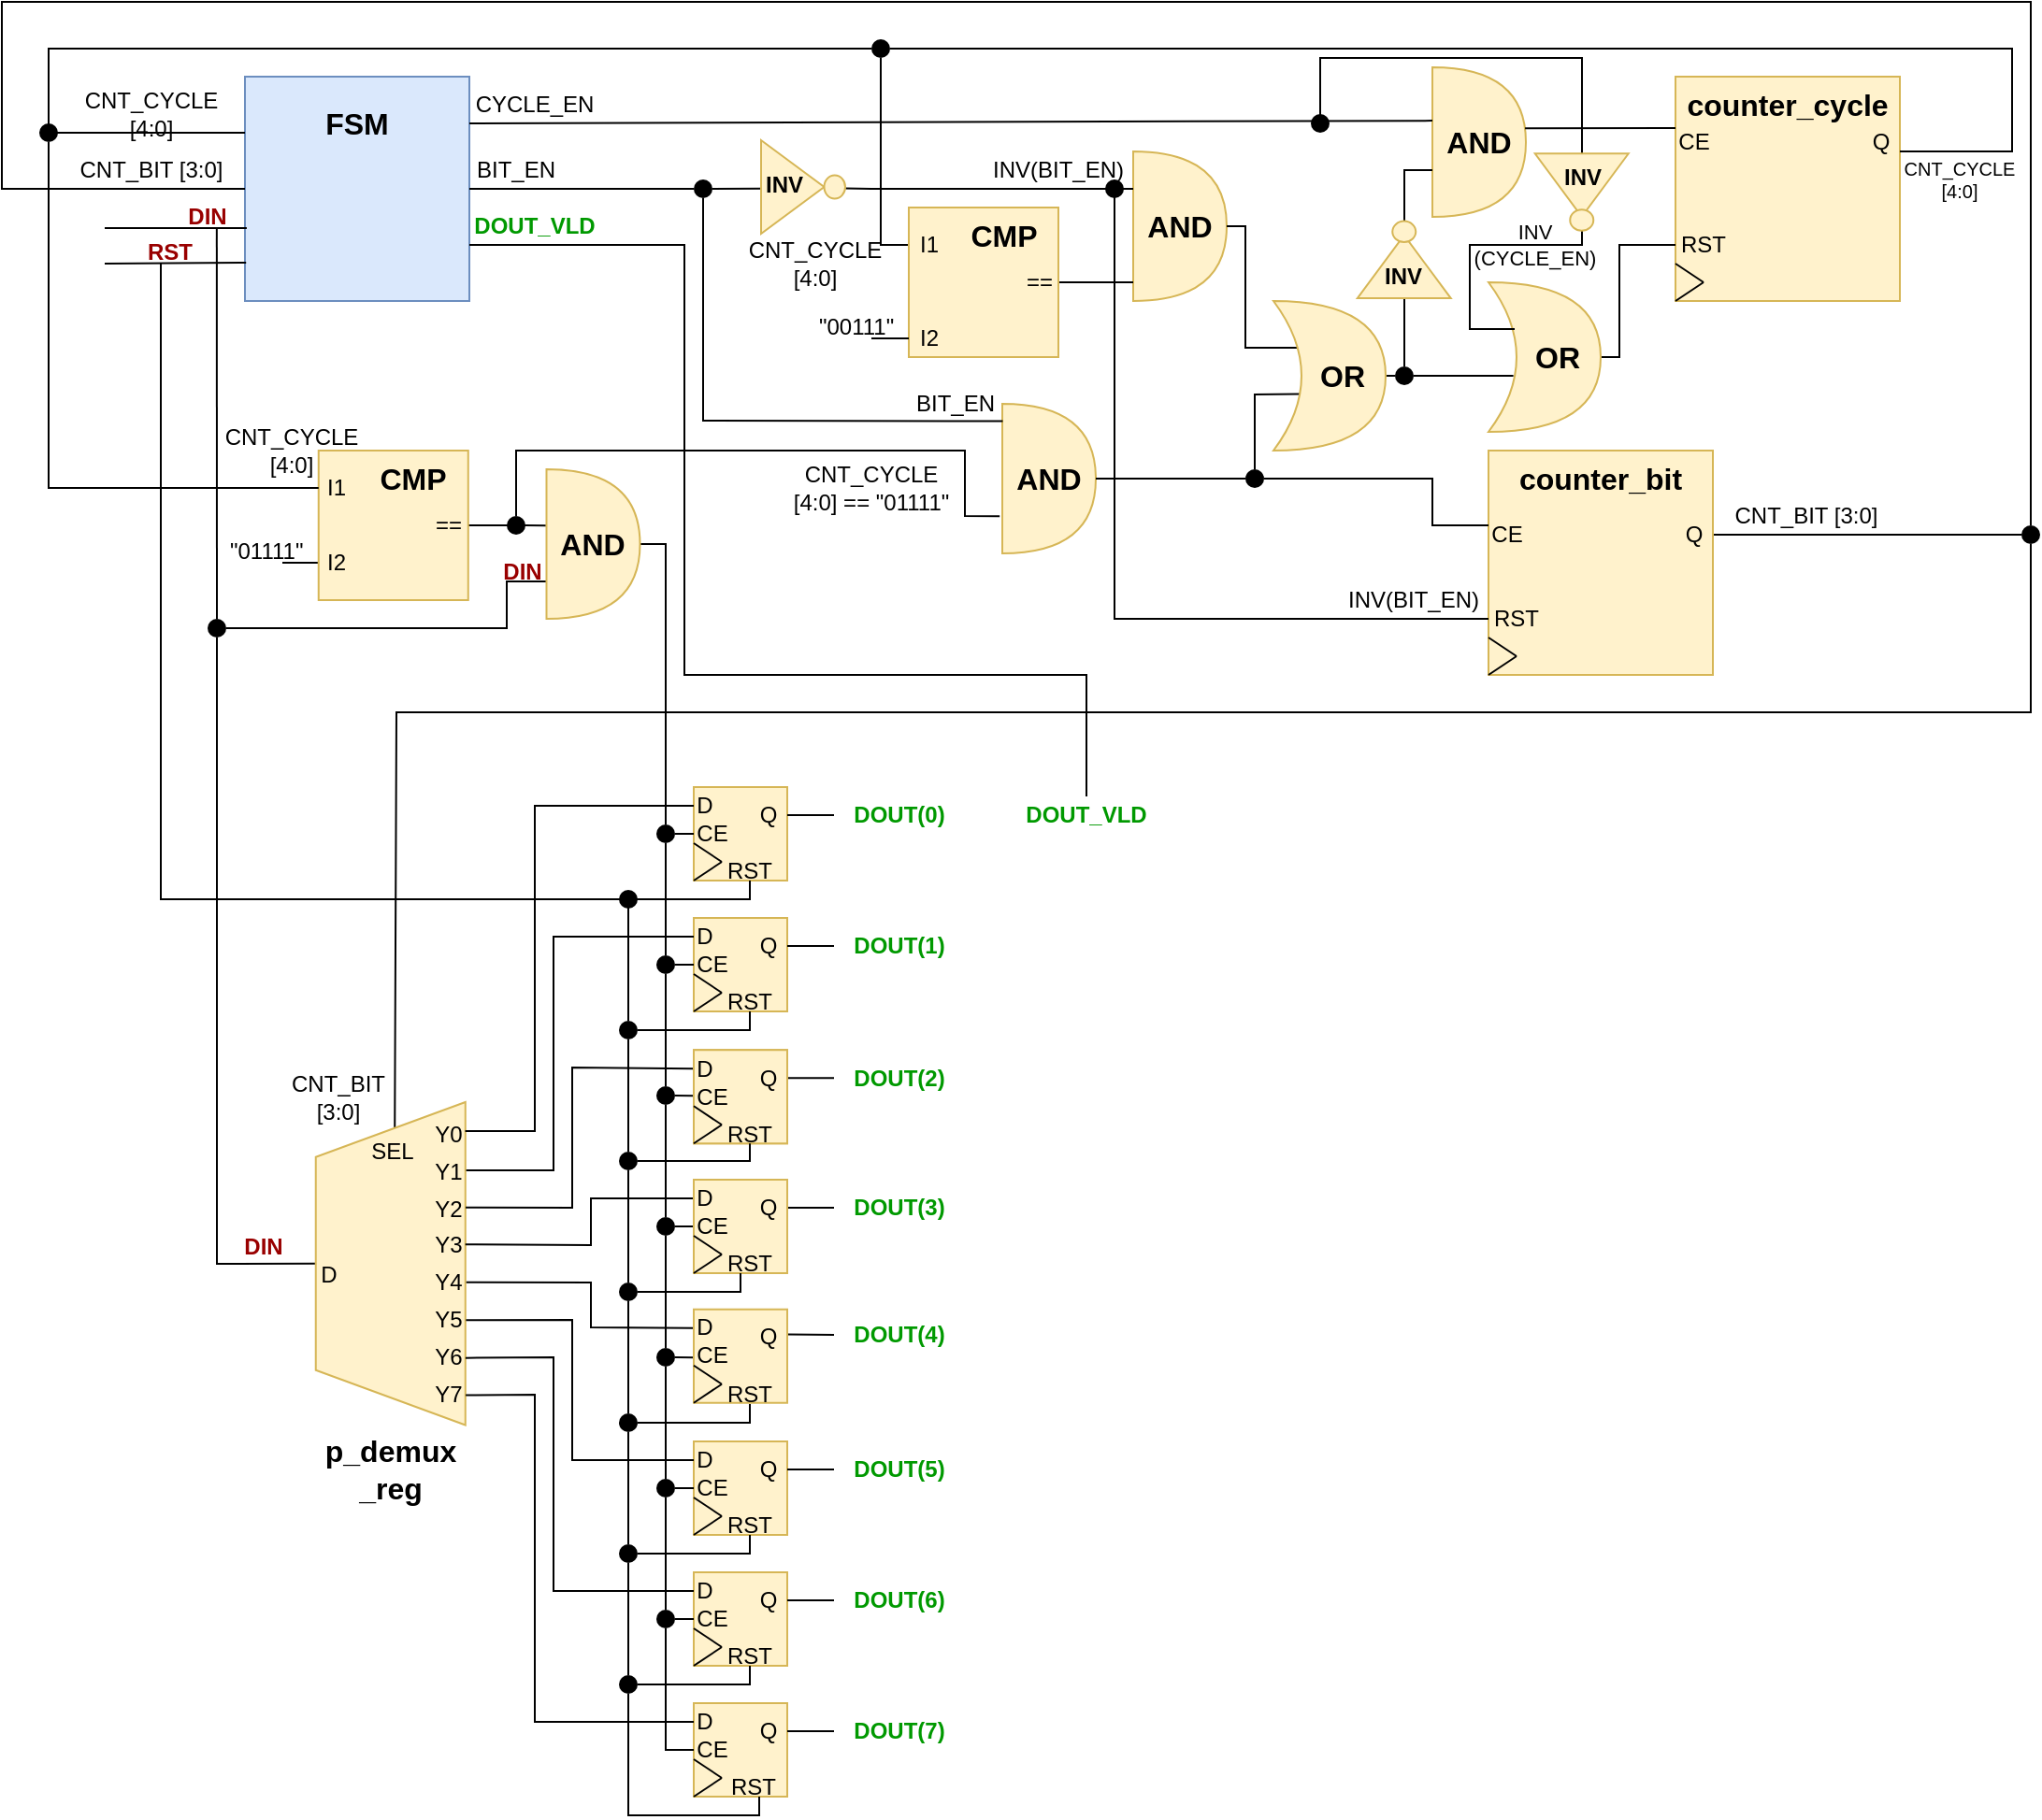 <mxfile version="24.2.1" type="device">
  <diagram name="Page-1" id="78F0wIkQDTFffreORxyL">
    <mxGraphModel dx="3056" dy="1094" grid="1" gridSize="10" guides="1" tooltips="1" connect="1" arrows="1" fold="1" page="1" pageScale="1" pageWidth="850" pageHeight="1100" math="0" shadow="0">
      <root>
        <mxCell id="0" />
        <mxCell id="1" parent="0" />
        <mxCell id="f36LNTUcsk6rT417hQk8-1" value="" style="whiteSpace=wrap;html=1;aspect=fixed;fillColor=#dae8fc;strokeColor=#6c8ebf;" parent="1" vertex="1">
          <mxGeometry x="-185" y="40" width="120" height="120" as="geometry" />
        </mxCell>
        <mxCell id="f36LNTUcsk6rT417hQk8-2" value="&lt;font style=&quot;font-size: 16px;&quot;&gt;&lt;b&gt;FSM&lt;/b&gt;&lt;/font&gt;" style="text;html=1;align=center;verticalAlign=middle;whiteSpace=wrap;rounded=0;" parent="1" vertex="1">
          <mxGeometry x="-155" y="50" width="60" height="30" as="geometry" />
        </mxCell>
        <mxCell id="f36LNTUcsk6rT417hQk8-9" value="CYCLE_EN" style="text;html=1;align=center;verticalAlign=middle;whiteSpace=wrap;rounded=0;" parent="1" vertex="1">
          <mxGeometry x="-65" y="45" width="70" height="20" as="geometry" />
        </mxCell>
        <mxCell id="f36LNTUcsk6rT417hQk8-10" value="BIT_EN" style="text;html=1;align=center;verticalAlign=middle;whiteSpace=wrap;rounded=0;" parent="1" vertex="1">
          <mxGeometry x="-65" y="80" width="50" height="20" as="geometry" />
        </mxCell>
        <mxCell id="f36LNTUcsk6rT417hQk8-11" value="&lt;font color=&quot;#009900&quot;&gt;DOUT_VLD&lt;/font&gt;" style="text;html=1;align=center;verticalAlign=middle;whiteSpace=wrap;rounded=0;fontStyle=1" parent="1" vertex="1">
          <mxGeometry x="-65" y="110" width="70" height="20" as="geometry" />
        </mxCell>
        <mxCell id="f36LNTUcsk6rT417hQk8-18" value="" style="endArrow=none;html=1;rounded=0;exitX=0;exitY=0.5;exitDx=0;exitDy=0;entryX=0.5;entryY=0;entryDx=0;entryDy=0;" parent="1" source="f36LNTUcsk6rT417hQk8-1" target="f36LNTUcsk6rT417hQk8-33" edge="1">
          <mxGeometry width="50" height="50" relative="1" as="geometry">
            <mxPoint x="175" y="420" as="sourcePoint" />
            <mxPoint x="415" y="100" as="targetPoint" />
            <Array as="points">
              <mxPoint x="-315" y="100" />
              <mxPoint x="-315" />
              <mxPoint x="770" />
            </Array>
          </mxGeometry>
        </mxCell>
        <mxCell id="f36LNTUcsk6rT417hQk8-21" value="" style="endArrow=none;html=1;rounded=0;entryX=0.008;entryY=0.675;entryDx=0;entryDy=0;entryPerimeter=0;" parent="1" target="f36LNTUcsk6rT417hQk8-1" edge="1">
          <mxGeometry width="50" height="50" relative="1" as="geometry">
            <mxPoint x="-260" y="121" as="sourcePoint" />
            <mxPoint x="225" y="370" as="targetPoint" />
          </mxGeometry>
        </mxCell>
        <mxCell id="f36LNTUcsk6rT417hQk8-22" value="" style="endArrow=none;html=1;rounded=0;entryX=0.5;entryY=0;entryDx=0;entryDy=0;" parent="1" source="f36LNTUcsk6rT417hQk8-30" target="f36LNTUcsk6rT417hQk8-20" edge="1">
          <mxGeometry width="50" height="50" relative="1" as="geometry">
            <mxPoint x="-205" y="120" as="sourcePoint" />
            <mxPoint x="-175" y="530" as="targetPoint" />
            <Array as="points">
              <mxPoint x="-200" y="675" />
            </Array>
          </mxGeometry>
        </mxCell>
        <mxCell id="f36LNTUcsk6rT417hQk8-24" value="&lt;font color=&quot;#990000&quot;&gt;DIN&lt;/font&gt;" style="text;html=1;align=center;verticalAlign=middle;whiteSpace=wrap;rounded=0;fontStyle=1" parent="1" vertex="1">
          <mxGeometry x="-225" y="110" width="40" height="10" as="geometry" />
        </mxCell>
        <mxCell id="f36LNTUcsk6rT417hQk8-19" value="" style="endArrow=none;html=1;rounded=0;exitX=0.918;exitY=0.528;exitDx=0;exitDy=0;entryX=0.5;entryY=1;entryDx=0;entryDy=0;exitPerimeter=0;" parent="1" source="f36LNTUcsk6rT417hQk8-20" target="f36LNTUcsk6rT417hQk8-33" edge="1">
          <mxGeometry width="50" height="50" relative="1" as="geometry">
            <mxPoint x="-105" y="370" as="sourcePoint" />
            <mxPoint x="415" y="270" as="targetPoint" />
            <Array as="points">
              <mxPoint x="-104" y="380" />
              <mxPoint x="-75" y="380" />
              <mxPoint x="-35" y="380" />
              <mxPoint x="15" y="380" />
              <mxPoint x="25" y="380" />
              <mxPoint x="45" y="380" />
              <mxPoint x="55" y="380" />
              <mxPoint x="155" y="380" />
              <mxPoint x="175" y="380" />
              <mxPoint x="185" y="380" />
              <mxPoint x="680" y="380" />
              <mxPoint x="770" y="380" />
            </Array>
          </mxGeometry>
        </mxCell>
        <mxCell id="f36LNTUcsk6rT417hQk8-28" value="" style="endArrow=none;html=1;rounded=0;entryX=0;entryY=0.75;entryDx=0;entryDy=0;entryPerimeter=0;exitX=1;exitY=0.5;exitDx=0;exitDy=0;" parent="1" source="f36LNTUcsk6rT417hQk8-30" target="f36LNTUcsk6rT417hQk8-27" edge="1">
          <mxGeometry width="50" height="50" relative="1" as="geometry">
            <mxPoint x="-205" y="420" as="sourcePoint" />
            <mxPoint x="-205" y="280" as="targetPoint" />
            <Array as="points">
              <mxPoint x="-95" y="335" />
              <mxPoint x="-45" y="335" />
              <mxPoint x="-45" y="310" />
            </Array>
          </mxGeometry>
        </mxCell>
        <mxCell id="f36LNTUcsk6rT417hQk8-32" value="" style="endArrow=none;html=1;rounded=0;entryX=0.5;entryY=0;entryDx=0;entryDy=0;exitX=0.623;exitY=1.15;exitDx=0;exitDy=0;exitPerimeter=0;" parent="1" source="f36LNTUcsk6rT417hQk8-24" target="f36LNTUcsk6rT417hQk8-30" edge="1">
          <mxGeometry width="50" height="50" relative="1" as="geometry">
            <mxPoint x="-205" y="120" as="sourcePoint" />
            <mxPoint x="-144" y="530" as="targetPoint" />
            <Array as="points" />
          </mxGeometry>
        </mxCell>
        <mxCell id="f36LNTUcsk6rT417hQk8-30" value="" style="shape=ellipse;fillColor=#000000;strokeColor=none;html=1;sketch=0;" parent="1" vertex="1">
          <mxGeometry x="-205" y="330" width="10" height="10" as="geometry" />
        </mxCell>
        <mxCell id="f36LNTUcsk6rT417hQk8-33" value="" style="shape=ellipse;fillColor=#000000;strokeColor=none;html=1;sketch=0;" parent="1" vertex="1">
          <mxGeometry x="765" y="280" width="10" height="10" as="geometry" />
        </mxCell>
        <mxCell id="f36LNTUcsk6rT417hQk8-35" value="" style="endArrow=none;html=1;rounded=0;entryX=0;entryY=0.5;entryDx=0;entryDy=0;exitX=0.999;exitY=0.375;exitDx=0;exitDy=0;exitPerimeter=0;" parent="1" source="f36LNTUcsk6rT417hQk8-4" target="f36LNTUcsk6rT417hQk8-33" edge="1">
          <mxGeometry width="50" height="50" relative="1" as="geometry">
            <mxPoint x="315" y="290" as="sourcePoint" />
            <mxPoint x="365" y="240" as="targetPoint" />
          </mxGeometry>
        </mxCell>
        <mxCell id="f36LNTUcsk6rT417hQk8-43" value="&quot;01111&quot;" style="text;whiteSpace=wrap;" parent="1" vertex="1">
          <mxGeometry x="-195" y="280" width="40" height="20" as="geometry" />
        </mxCell>
        <mxCell id="f36LNTUcsk6rT417hQk8-44" value="" style="endArrow=none;html=1;rounded=0;exitX=0.75;exitY=1;exitDx=0;exitDy=0;entryX=0;entryY=0.75;entryDx=0;entryDy=0;" parent="1" source="f36LNTUcsk6rT417hQk8-43" target="f36LNTUcsk6rT417hQk8-41" edge="1">
          <mxGeometry width="50" height="50" relative="1" as="geometry">
            <mxPoint x="-75" y="330" as="sourcePoint" />
            <mxPoint x="-25" y="280" as="targetPoint" />
          </mxGeometry>
        </mxCell>
        <mxCell id="f36LNTUcsk6rT417hQk8-46" value="" style="endArrow=none;html=1;rounded=0;entryX=1;entryY=0.5;entryDx=0;entryDy=0;exitX=-0.047;exitY=0.169;exitDx=0;exitDy=0;exitPerimeter=0;" parent="1" source="f36LNTUcsk6rT417hQk8-36" target="f36LNTUcsk6rT417hQk8-41" edge="1">
          <mxGeometry width="50" height="50" relative="1" as="geometry">
            <mxPoint x="-25" y="280" as="sourcePoint" />
            <mxPoint x="-55" y="280" as="targetPoint" />
            <Array as="points">
              <mxPoint x="-35" y="280" />
              <mxPoint x="-55" y="280" />
            </Array>
          </mxGeometry>
        </mxCell>
        <mxCell id="f36LNTUcsk6rT417hQk8-84" value="" style="group" parent="1" vertex="1" connectable="0">
          <mxGeometry x="55" y="910" width="52" height="50" as="geometry" />
        </mxCell>
        <mxCell id="f36LNTUcsk6rT417hQk8-77" value="" style="whiteSpace=wrap;html=1;aspect=fixed;fillColor=#fff2cc;strokeColor=#d6b656;" parent="f36LNTUcsk6rT417hQk8-84" vertex="1">
          <mxGeometry width="50" height="50" as="geometry" />
        </mxCell>
        <mxCell id="f36LNTUcsk6rT417hQk8-78" value="D" style="text;html=1;align=center;verticalAlign=middle;whiteSpace=wrap;rounded=0;" parent="f36LNTUcsk6rT417hQk8-84" vertex="1">
          <mxGeometry y="5" width="12" height="10" as="geometry" />
        </mxCell>
        <mxCell id="f36LNTUcsk6rT417hQk8-82" value="CE" style="text;html=1;align=center;verticalAlign=middle;whiteSpace=wrap;rounded=0;" parent="f36LNTUcsk6rT417hQk8-84" vertex="1">
          <mxGeometry y="15" width="20" height="20" as="geometry" />
        </mxCell>
        <mxCell id="f36LNTUcsk6rT417hQk8-83" value="Q" style="text;html=1;align=center;verticalAlign=middle;whiteSpace=wrap;rounded=0;" parent="f36LNTUcsk6rT417hQk8-84" vertex="1">
          <mxGeometry x="30" width="20" height="30" as="geometry" />
        </mxCell>
        <mxCell id="IwBVZNgAtHDTUKfrDfSh-21" value="" style="group" vertex="1" connectable="0" parent="f36LNTUcsk6rT417hQk8-84">
          <mxGeometry y="30" width="15" height="20" as="geometry" />
        </mxCell>
        <mxCell id="IwBVZNgAtHDTUKfrDfSh-22" value="" style="endArrow=none;html=1;rounded=0;entryX=0;entryY=0.75;entryDx=0;entryDy=0;" edge="1" parent="IwBVZNgAtHDTUKfrDfSh-21">
          <mxGeometry width="50" height="50" relative="1" as="geometry">
            <mxPoint x="15" y="10" as="sourcePoint" />
            <mxPoint as="targetPoint" />
          </mxGeometry>
        </mxCell>
        <mxCell id="IwBVZNgAtHDTUKfrDfSh-23" value="" style="endArrow=none;html=1;rounded=0;exitX=0;exitY=1;exitDx=0;exitDy=0;" edge="1" parent="IwBVZNgAtHDTUKfrDfSh-21">
          <mxGeometry width="50" height="50" relative="1" as="geometry">
            <mxPoint y="20" as="sourcePoint" />
            <mxPoint x="15" y="10" as="targetPoint" />
          </mxGeometry>
        </mxCell>
        <mxCell id="IwBVZNgAtHDTUKfrDfSh-37" value="RST" style="text;html=1;align=center;verticalAlign=middle;whiteSpace=wrap;rounded=0;" vertex="1" parent="f36LNTUcsk6rT417hQk8-84">
          <mxGeometry x="12" y="40" width="40" height="10" as="geometry" />
        </mxCell>
        <mxCell id="f36LNTUcsk6rT417hQk8-85" value="" style="group" parent="1" vertex="1" connectable="0">
          <mxGeometry x="55" y="840" width="50" height="50" as="geometry" />
        </mxCell>
        <mxCell id="f36LNTUcsk6rT417hQk8-86" value="" style="whiteSpace=wrap;html=1;aspect=fixed;fillColor=#fff2cc;strokeColor=#d6b656;" parent="f36LNTUcsk6rT417hQk8-85" vertex="1">
          <mxGeometry width="50" height="50" as="geometry" />
        </mxCell>
        <mxCell id="f36LNTUcsk6rT417hQk8-87" value="D" style="text;html=1;align=center;verticalAlign=middle;whiteSpace=wrap;rounded=0;" parent="f36LNTUcsk6rT417hQk8-85" vertex="1">
          <mxGeometry y="5" width="12" height="10" as="geometry" />
        </mxCell>
        <mxCell id="f36LNTUcsk6rT417hQk8-89" value="CE" style="text;html=1;align=center;verticalAlign=middle;whiteSpace=wrap;rounded=0;" parent="f36LNTUcsk6rT417hQk8-85" vertex="1">
          <mxGeometry y="15" width="20" height="20" as="geometry" />
        </mxCell>
        <mxCell id="f36LNTUcsk6rT417hQk8-90" value="Q" style="text;html=1;align=center;verticalAlign=middle;whiteSpace=wrap;rounded=0;" parent="f36LNTUcsk6rT417hQk8-85" vertex="1">
          <mxGeometry x="30" width="20" height="30" as="geometry" />
        </mxCell>
        <mxCell id="IwBVZNgAtHDTUKfrDfSh-18" value="" style="group" vertex="1" connectable="0" parent="f36LNTUcsk6rT417hQk8-85">
          <mxGeometry y="30" width="15" height="20" as="geometry" />
        </mxCell>
        <mxCell id="IwBVZNgAtHDTUKfrDfSh-19" value="" style="endArrow=none;html=1;rounded=0;entryX=0;entryY=0.75;entryDx=0;entryDy=0;" edge="1" parent="IwBVZNgAtHDTUKfrDfSh-18">
          <mxGeometry width="50" height="50" relative="1" as="geometry">
            <mxPoint x="15" y="10" as="sourcePoint" />
            <mxPoint as="targetPoint" />
          </mxGeometry>
        </mxCell>
        <mxCell id="IwBVZNgAtHDTUKfrDfSh-20" value="" style="endArrow=none;html=1;rounded=0;exitX=0;exitY=1;exitDx=0;exitDy=0;" edge="1" parent="IwBVZNgAtHDTUKfrDfSh-18">
          <mxGeometry width="50" height="50" relative="1" as="geometry">
            <mxPoint y="20" as="sourcePoint" />
            <mxPoint x="15" y="10" as="targetPoint" />
          </mxGeometry>
        </mxCell>
        <mxCell id="IwBVZNgAtHDTUKfrDfSh-38" value="RST" style="text;html=1;align=center;verticalAlign=middle;whiteSpace=wrap;rounded=0;" vertex="1" parent="f36LNTUcsk6rT417hQk8-85">
          <mxGeometry x="10" y="40" width="40" height="10" as="geometry" />
        </mxCell>
        <mxCell id="f36LNTUcsk6rT417hQk8-91" value="" style="group;fillColor=#fff2cc;strokeColor=#d6b656;" parent="1" vertex="1" connectable="0">
          <mxGeometry x="55" y="770" width="50" height="50" as="geometry" />
        </mxCell>
        <mxCell id="f36LNTUcsk6rT417hQk8-92" value="" style="whiteSpace=wrap;html=1;aspect=fixed;fillColor=#fff2cc;strokeColor=#d6b656;" parent="f36LNTUcsk6rT417hQk8-91" vertex="1">
          <mxGeometry width="50" height="50" as="geometry" />
        </mxCell>
        <mxCell id="f36LNTUcsk6rT417hQk8-93" value="D" style="text;html=1;align=center;verticalAlign=middle;whiteSpace=wrap;rounded=0;" parent="f36LNTUcsk6rT417hQk8-91" vertex="1">
          <mxGeometry y="5" width="12" height="10" as="geometry" />
        </mxCell>
        <mxCell id="f36LNTUcsk6rT417hQk8-95" value="CE" style="text;html=1;align=center;verticalAlign=middle;whiteSpace=wrap;rounded=0;" parent="f36LNTUcsk6rT417hQk8-91" vertex="1">
          <mxGeometry y="15" width="20" height="20" as="geometry" />
        </mxCell>
        <mxCell id="f36LNTUcsk6rT417hQk8-96" value="Q" style="text;html=1;align=center;verticalAlign=middle;whiteSpace=wrap;rounded=0;" parent="f36LNTUcsk6rT417hQk8-91" vertex="1">
          <mxGeometry x="30" width="20" height="30" as="geometry" />
        </mxCell>
        <mxCell id="IwBVZNgAtHDTUKfrDfSh-15" value="" style="group" vertex="1" connectable="0" parent="f36LNTUcsk6rT417hQk8-91">
          <mxGeometry y="30" width="15" height="20" as="geometry" />
        </mxCell>
        <mxCell id="IwBVZNgAtHDTUKfrDfSh-16" value="" style="endArrow=none;html=1;rounded=0;entryX=0;entryY=0.75;entryDx=0;entryDy=0;" edge="1" parent="IwBVZNgAtHDTUKfrDfSh-15">
          <mxGeometry width="50" height="50" relative="1" as="geometry">
            <mxPoint x="15" y="10" as="sourcePoint" />
            <mxPoint as="targetPoint" />
          </mxGeometry>
        </mxCell>
        <mxCell id="IwBVZNgAtHDTUKfrDfSh-17" value="" style="endArrow=none;html=1;rounded=0;exitX=0;exitY=1;exitDx=0;exitDy=0;" edge="1" parent="IwBVZNgAtHDTUKfrDfSh-15">
          <mxGeometry width="50" height="50" relative="1" as="geometry">
            <mxPoint y="20" as="sourcePoint" />
            <mxPoint x="15" y="10" as="targetPoint" />
          </mxGeometry>
        </mxCell>
        <mxCell id="IwBVZNgAtHDTUKfrDfSh-31" value="RST" style="text;html=1;align=center;verticalAlign=middle;whiteSpace=wrap;rounded=0;" vertex="1" parent="f36LNTUcsk6rT417hQk8-91">
          <mxGeometry x="10" y="40" width="40" height="10" as="geometry" />
        </mxCell>
        <mxCell id="f36LNTUcsk6rT417hQk8-109" value="" style="group;fillColor=#fff2cc;strokeColor=#d6b656;" parent="1" vertex="1" connectable="0">
          <mxGeometry x="55" y="420" width="50" height="50" as="geometry" />
        </mxCell>
        <mxCell id="f36LNTUcsk6rT417hQk8-110" value="" style="whiteSpace=wrap;html=1;aspect=fixed;fillColor=#fff2cc;strokeColor=#d6b656;" parent="f36LNTUcsk6rT417hQk8-109" vertex="1">
          <mxGeometry width="50" height="50" as="geometry" />
        </mxCell>
        <mxCell id="f36LNTUcsk6rT417hQk8-111" value="D" style="text;html=1;align=center;verticalAlign=middle;whiteSpace=wrap;rounded=0;" parent="f36LNTUcsk6rT417hQk8-109" vertex="1">
          <mxGeometry y="5" width="12" height="10" as="geometry" />
        </mxCell>
        <mxCell id="f36LNTUcsk6rT417hQk8-113" value="CE" style="text;html=1;align=center;verticalAlign=middle;whiteSpace=wrap;rounded=0;" parent="f36LNTUcsk6rT417hQk8-109" vertex="1">
          <mxGeometry y="15" width="20" height="20" as="geometry" />
        </mxCell>
        <mxCell id="f36LNTUcsk6rT417hQk8-114" value="Q" style="text;html=1;align=center;verticalAlign=middle;whiteSpace=wrap;rounded=0;" parent="f36LNTUcsk6rT417hQk8-109" vertex="1">
          <mxGeometry x="30" width="20" height="30" as="geometry" />
        </mxCell>
        <mxCell id="IwBVZNgAtHDTUKfrDfSh-36" value="RST" style="text;html=1;align=center;verticalAlign=middle;whiteSpace=wrap;rounded=0;" vertex="1" parent="f36LNTUcsk6rT417hQk8-109">
          <mxGeometry x="10" y="40" width="40" height="10" as="geometry" />
        </mxCell>
        <mxCell id="IwBVZNgAtHDTUKfrDfSh-48" value="" style="group" vertex="1" connectable="0" parent="f36LNTUcsk6rT417hQk8-109">
          <mxGeometry y="30" width="15" height="20" as="geometry" />
        </mxCell>
        <mxCell id="IwBVZNgAtHDTUKfrDfSh-49" value="" style="endArrow=none;html=1;rounded=0;entryX=0;entryY=0.75;entryDx=0;entryDy=0;" edge="1" parent="IwBVZNgAtHDTUKfrDfSh-48">
          <mxGeometry width="50" height="50" relative="1" as="geometry">
            <mxPoint x="15" y="10" as="sourcePoint" />
            <mxPoint as="targetPoint" />
          </mxGeometry>
        </mxCell>
        <mxCell id="IwBVZNgAtHDTUKfrDfSh-50" value="" style="endArrow=none;html=1;rounded=0;exitX=0;exitY=1;exitDx=0;exitDy=0;" edge="1" parent="IwBVZNgAtHDTUKfrDfSh-48">
          <mxGeometry width="50" height="50" relative="1" as="geometry">
            <mxPoint y="20" as="sourcePoint" />
            <mxPoint x="15" y="10" as="targetPoint" />
          </mxGeometry>
        </mxCell>
        <mxCell id="f36LNTUcsk6rT417hQk8-115" value="" style="group;fillColor=#fff2cc;strokeColor=#d6b656;" parent="1" vertex="1" connectable="0">
          <mxGeometry x="55" y="490" width="50" height="50" as="geometry" />
        </mxCell>
        <mxCell id="f36LNTUcsk6rT417hQk8-116" value="" style="whiteSpace=wrap;html=1;aspect=fixed;fillColor=#fff2cc;strokeColor=#d6b656;" parent="f36LNTUcsk6rT417hQk8-115" vertex="1">
          <mxGeometry width="50" height="50" as="geometry" />
        </mxCell>
        <mxCell id="f36LNTUcsk6rT417hQk8-117" value="D" style="text;html=1;align=center;verticalAlign=middle;whiteSpace=wrap;rounded=0;" parent="f36LNTUcsk6rT417hQk8-115" vertex="1">
          <mxGeometry y="5" width="12" height="10" as="geometry" />
        </mxCell>
        <mxCell id="f36LNTUcsk6rT417hQk8-119" value="CE" style="text;html=1;align=center;verticalAlign=middle;whiteSpace=wrap;rounded=0;" parent="f36LNTUcsk6rT417hQk8-115" vertex="1">
          <mxGeometry y="15" width="20" height="20" as="geometry" />
        </mxCell>
        <mxCell id="f36LNTUcsk6rT417hQk8-120" value="Q" style="text;html=1;align=center;verticalAlign=middle;whiteSpace=wrap;rounded=0;" parent="f36LNTUcsk6rT417hQk8-115" vertex="1">
          <mxGeometry x="30" width="20" height="30" as="geometry" />
        </mxCell>
        <mxCell id="IwBVZNgAtHDTUKfrDfSh-6" value="" style="group" vertex="1" connectable="0" parent="f36LNTUcsk6rT417hQk8-115">
          <mxGeometry y="30" width="15" height="20" as="geometry" />
        </mxCell>
        <mxCell id="IwBVZNgAtHDTUKfrDfSh-7" value="" style="endArrow=none;html=1;rounded=0;entryX=0;entryY=0.75;entryDx=0;entryDy=0;" edge="1" parent="IwBVZNgAtHDTUKfrDfSh-6">
          <mxGeometry width="50" height="50" relative="1" as="geometry">
            <mxPoint x="15" y="10" as="sourcePoint" />
            <mxPoint as="targetPoint" />
          </mxGeometry>
        </mxCell>
        <mxCell id="IwBVZNgAtHDTUKfrDfSh-8" value="" style="endArrow=none;html=1;rounded=0;exitX=0;exitY=1;exitDx=0;exitDy=0;" edge="1" parent="IwBVZNgAtHDTUKfrDfSh-6">
          <mxGeometry width="50" height="50" relative="1" as="geometry">
            <mxPoint y="20" as="sourcePoint" />
            <mxPoint x="15" y="10" as="targetPoint" />
          </mxGeometry>
        </mxCell>
        <mxCell id="IwBVZNgAtHDTUKfrDfSh-35" value="RST" style="text;html=1;align=center;verticalAlign=middle;whiteSpace=wrap;rounded=0;" vertex="1" parent="f36LNTUcsk6rT417hQk8-115">
          <mxGeometry x="10" y="40" width="40" height="10" as="geometry" />
        </mxCell>
        <mxCell id="f36LNTUcsk6rT417hQk8-128" value="" style="shape=ellipse;fillColor=#000000;strokeColor=none;html=1;sketch=0;" parent="1" vertex="1">
          <mxGeometry x="35" y="440" width="10" height="10" as="geometry" />
        </mxCell>
        <mxCell id="f36LNTUcsk6rT417hQk8-130" value="" style="shape=ellipse;fillColor=#000000;strokeColor=none;html=1;sketch=0;" parent="1" vertex="1">
          <mxGeometry x="35" y="510" width="10" height="10" as="geometry" />
        </mxCell>
        <mxCell id="f36LNTUcsk6rT417hQk8-132" value="" style="shape=ellipse;fillColor=#000000;strokeColor=none;html=1;sketch=0;" parent="1" vertex="1">
          <mxGeometry x="35" y="580" width="10" height="10" as="geometry" />
        </mxCell>
        <mxCell id="f36LNTUcsk6rT417hQk8-133" value="" style="shape=ellipse;fillColor=#000000;strokeColor=none;html=1;sketch=0;" parent="1" vertex="1">
          <mxGeometry x="35" y="650" width="10" height="10" as="geometry" />
        </mxCell>
        <mxCell id="f36LNTUcsk6rT417hQk8-138" value="" style="endArrow=none;html=1;rounded=0;entryX=1;entryY=0.5;entryDx=0;entryDy=0;entryPerimeter=0;exitX=0.5;exitY=0;exitDx=0;exitDy=0;" parent="1" source="f36LNTUcsk6rT417hQk8-128" target="f36LNTUcsk6rT417hQk8-27" edge="1">
          <mxGeometry width="50" height="50" relative="1" as="geometry">
            <mxPoint x="115" y="560" as="sourcePoint" />
            <mxPoint x="55" y="290" as="targetPoint" />
            <Array as="points">
              <mxPoint x="40" y="290" />
            </Array>
          </mxGeometry>
        </mxCell>
        <mxCell id="f36LNTUcsk6rT417hQk8-139" value="" style="endArrow=none;html=1;rounded=0;entryX=0.5;entryY=1;entryDx=0;entryDy=0;exitX=0.5;exitY=0;exitDx=0;exitDy=0;" parent="1" source="f36LNTUcsk6rT417hQk8-130" target="f36LNTUcsk6rT417hQk8-128" edge="1">
          <mxGeometry width="50" height="50" relative="1" as="geometry">
            <mxPoint x="-15" y="590" as="sourcePoint" />
            <mxPoint x="35" y="540" as="targetPoint" />
          </mxGeometry>
        </mxCell>
        <mxCell id="f36LNTUcsk6rT417hQk8-140" value="" style="endArrow=none;html=1;rounded=0;entryX=0.5;entryY=1;entryDx=0;entryDy=0;exitX=0.5;exitY=0;exitDx=0;exitDy=0;" parent="1" source="f36LNTUcsk6rT417hQk8-132" target="f36LNTUcsk6rT417hQk8-130" edge="1">
          <mxGeometry width="50" height="50" relative="1" as="geometry">
            <mxPoint x="-15" y="590" as="sourcePoint" />
            <mxPoint x="35" y="540" as="targetPoint" />
          </mxGeometry>
        </mxCell>
        <mxCell id="f36LNTUcsk6rT417hQk8-141" value="" style="endArrow=none;html=1;rounded=0;entryX=0.5;entryY=1;entryDx=0;entryDy=0;exitX=0.5;exitY=0;exitDx=0;exitDy=0;" parent="1" source="f36LNTUcsk6rT417hQk8-133" target="f36LNTUcsk6rT417hQk8-132" edge="1">
          <mxGeometry width="50" height="50" relative="1" as="geometry">
            <mxPoint x="-15" y="660" as="sourcePoint" />
            <mxPoint x="35" y="610" as="targetPoint" />
          </mxGeometry>
        </mxCell>
        <mxCell id="f36LNTUcsk6rT417hQk8-142" value="" style="endArrow=none;html=1;rounded=0;entryX=0.5;entryY=1;entryDx=0;entryDy=0;exitX=0.5;exitY=0;exitDx=0;exitDy=0;" parent="1" source="f36LNTUcsk6rT417hQk8-134" edge="1" target="f36LNTUcsk6rT417hQk8-133">
          <mxGeometry width="50" height="50" relative="1" as="geometry">
            <mxPoint x="36.08" y="690" as="sourcePoint" />
            <mxPoint x="36.08" y="640" as="targetPoint" />
          </mxGeometry>
        </mxCell>
        <mxCell id="f36LNTUcsk6rT417hQk8-146" value="" style="endArrow=none;html=1;rounded=0;entryX=1;entryY=0.5;entryDx=0;entryDy=0;exitX=0;exitY=0.5;exitDx=0;exitDy=0;" parent="1" source="f36LNTUcsk6rT417hQk8-113" target="f36LNTUcsk6rT417hQk8-128" edge="1">
          <mxGeometry width="50" height="50" relative="1" as="geometry">
            <mxPoint x="-145" y="590" as="sourcePoint" />
            <mxPoint x="-95" y="540" as="targetPoint" />
          </mxGeometry>
        </mxCell>
        <mxCell id="f36LNTUcsk6rT417hQk8-148" value="" style="endArrow=none;html=1;rounded=0;entryX=1;entryY=0.5;entryDx=0;entryDy=0;exitX=0;exitY=0.5;exitDx=0;exitDy=0;" parent="1" source="f36LNTUcsk6rT417hQk8-119" target="f36LNTUcsk6rT417hQk8-130" edge="1">
          <mxGeometry width="50" height="50" relative="1" as="geometry">
            <mxPoint x="-145" y="590" as="sourcePoint" />
            <mxPoint x="-95" y="540" as="targetPoint" />
          </mxGeometry>
        </mxCell>
        <mxCell id="f36LNTUcsk6rT417hQk8-149" value="" style="endArrow=none;html=1;rounded=0;entryX=1;entryY=0.5;entryDx=0;entryDy=0;exitX=-0.006;exitY=0.474;exitDx=0;exitDy=0;exitPerimeter=0;" parent="1" source="f36LNTUcsk6rT417hQk8-125" target="f36LNTUcsk6rT417hQk8-132" edge="1">
          <mxGeometry width="50" height="50" relative="1" as="geometry">
            <mxPoint x="50" y="580" as="sourcePoint" />
            <mxPoint x="-95" y="640" as="targetPoint" />
          </mxGeometry>
        </mxCell>
        <mxCell id="f36LNTUcsk6rT417hQk8-150" value="" style="endArrow=none;html=1;rounded=0;entryX=1;entryY=0.5;entryDx=0;entryDy=0;exitX=0;exitY=0.5;exitDx=0;exitDy=0;" parent="1" source="f36LNTUcsk6rT417hQk8-107" target="f36LNTUcsk6rT417hQk8-133" edge="1">
          <mxGeometry width="50" height="50" relative="1" as="geometry">
            <mxPoint x="-145" y="790" as="sourcePoint" />
            <mxPoint x="-95" y="740" as="targetPoint" />
          </mxGeometry>
        </mxCell>
        <mxCell id="f36LNTUcsk6rT417hQk8-151" value="" style="endArrow=none;html=1;rounded=0;entryX=1;entryY=0.5;entryDx=0;entryDy=0;exitX=0;exitY=0.537;exitDx=0;exitDy=0;exitPerimeter=0;" parent="1" source="f36LNTUcsk6rT417hQk8-101" target="f36LNTUcsk6rT417hQk8-134" edge="1">
          <mxGeometry width="50" height="50" relative="1" as="geometry">
            <mxPoint x="-145" y="790" as="sourcePoint" />
            <mxPoint x="-95" y="740" as="targetPoint" />
          </mxGeometry>
        </mxCell>
        <mxCell id="f36LNTUcsk6rT417hQk8-152" value="" style="endArrow=none;html=1;rounded=0;entryX=1;entryY=0.5;entryDx=0;entryDy=0;exitX=0;exitY=0.5;exitDx=0;exitDy=0;" parent="1" source="f36LNTUcsk6rT417hQk8-95" target="f36LNTUcsk6rT417hQk8-135" edge="1">
          <mxGeometry width="50" height="50" relative="1" as="geometry">
            <mxPoint x="-145" y="790" as="sourcePoint" />
            <mxPoint x="-95" y="740" as="targetPoint" />
          </mxGeometry>
        </mxCell>
        <mxCell id="f36LNTUcsk6rT417hQk8-153" value="" style="endArrow=none;html=1;rounded=0;entryX=1;entryY=0.5;entryDx=0;entryDy=0;exitX=0;exitY=0.5;exitDx=0;exitDy=0;" parent="1" source="f36LNTUcsk6rT417hQk8-89" target="f36LNTUcsk6rT417hQk8-136" edge="1">
          <mxGeometry width="50" height="50" relative="1" as="geometry">
            <mxPoint x="-145" y="880" as="sourcePoint" />
            <mxPoint x="-95" y="830" as="targetPoint" />
          </mxGeometry>
        </mxCell>
        <mxCell id="f36LNTUcsk6rT417hQk8-20" value="" style="shape=trapezoid;perimeter=trapezoidPerimeter;whiteSpace=wrap;html=1;fixedSize=1;rotation=-90;size=29.37;fillColor=#fff2cc;strokeColor=#d6b656;" parent="1" vertex="1">
          <mxGeometry x="-193.5" y="634.88" width="172.75" height="80" as="geometry" />
        </mxCell>
        <mxCell id="f36LNTUcsk6rT417hQk8-6" value="&lt;div&gt;&lt;font size=&quot;1&quot;&gt;&lt;b style=&quot;font-size: 16px;&quot;&gt;p_demux&lt;/b&gt;&lt;/font&gt;&lt;/div&gt;&lt;div&gt;&lt;font size=&quot;1&quot;&gt;&lt;b style=&quot;font-size: 16px;&quot;&gt;_reg&lt;/b&gt;&lt;/font&gt;&lt;/div&gt;" style="text;html=1;align=center;verticalAlign=middle;whiteSpace=wrap;rounded=0;" parent="1" vertex="1">
          <mxGeometry x="-145.87" y="770" width="77.5" height="30" as="geometry" />
        </mxCell>
        <mxCell id="f36LNTUcsk6rT417hQk8-49" value="Y0" style="text;html=1;align=center;verticalAlign=middle;whiteSpace=wrap;rounded=0;" parent="1" vertex="1">
          <mxGeometry x="-85.62" y="601.26" width="20" height="9.37" as="geometry" />
        </mxCell>
        <mxCell id="f36LNTUcsk6rT417hQk8-51" value="D" style="text;html=1;align=center;verticalAlign=middle;whiteSpace=wrap;rounded=0;" parent="1" vertex="1">
          <mxGeometry x="-145.25" y="665.63" width="10" height="30" as="geometry" />
        </mxCell>
        <mxCell id="f36LNTUcsk6rT417hQk8-52" value="SEL" style="text;html=1;align=center;verticalAlign=middle;whiteSpace=wrap;rounded=0;" parent="1" vertex="1">
          <mxGeometry x="-120.62" y="600" width="30" height="30" as="geometry" />
        </mxCell>
        <mxCell id="f36LNTUcsk6rT417hQk8-155" value="" style="endArrow=none;html=1;rounded=0;entryX=1;entryY=0.5;entryDx=0;entryDy=0;exitX=0;exitY=0.5;exitDx=0;exitDy=0;" parent="1" target="f36LNTUcsk6rT417hQk8-114" edge="1" source="f36LNTUcsk6rT417hQk8-164">
          <mxGeometry width="50" height="50" relative="1" as="geometry">
            <mxPoint x="135" y="465" as="sourcePoint" />
            <mxPoint x="65" y="310" as="targetPoint" />
          </mxGeometry>
        </mxCell>
        <mxCell id="f36LNTUcsk6rT417hQk8-157" value="" style="endArrow=none;html=1;rounded=0;exitX=1;exitY=0.5;exitDx=0;exitDy=0;entryX=0;entryY=0.5;entryDx=0;entryDy=0;" parent="1" source="f36LNTUcsk6rT417hQk8-120" edge="1" target="f36LNTUcsk6rT417hQk8-165">
          <mxGeometry width="50" height="50" relative="1" as="geometry">
            <mxPoint x="95" y="530" as="sourcePoint" />
            <mxPoint x="135" y="525" as="targetPoint" />
          </mxGeometry>
        </mxCell>
        <mxCell id="f36LNTUcsk6rT417hQk8-158" value="" style="endArrow=none;html=1;rounded=0;exitX=1;exitY=0.5;exitDx=0;exitDy=0;entryX=0;entryY=0.5;entryDx=0;entryDy=0;" parent="1" source="f36LNTUcsk6rT417hQk8-126" edge="1" target="f36LNTUcsk6rT417hQk8-166">
          <mxGeometry width="50" height="50" relative="1" as="geometry">
            <mxPoint x="95" y="610" as="sourcePoint" />
            <mxPoint x="135" y="585" as="targetPoint" />
          </mxGeometry>
        </mxCell>
        <mxCell id="f36LNTUcsk6rT417hQk8-159" value="" style="endArrow=none;html=1;rounded=0;exitX=1;exitY=0.5;exitDx=0;exitDy=0;entryX=0;entryY=0.5;entryDx=0;entryDy=0;" parent="1" source="f36LNTUcsk6rT417hQk8-108" edge="1" target="f36LNTUcsk6rT417hQk8-167">
          <mxGeometry width="50" height="50" relative="1" as="geometry">
            <mxPoint x="95" y="720" as="sourcePoint" />
            <mxPoint x="135" y="645" as="targetPoint" />
          </mxGeometry>
        </mxCell>
        <mxCell id="f36LNTUcsk6rT417hQk8-160" value="" style="endArrow=none;html=1;rounded=0;exitX=0.985;exitY=0.445;exitDx=0;exitDy=0;exitPerimeter=0;entryX=0;entryY=0.5;entryDx=0;entryDy=0;" parent="1" source="f36LNTUcsk6rT417hQk8-102" edge="1" target="f36LNTUcsk6rT417hQk8-168">
          <mxGeometry width="50" height="50" relative="1" as="geometry">
            <mxPoint x="95" y="720" as="sourcePoint" />
            <mxPoint x="135" y="703" as="targetPoint" />
          </mxGeometry>
        </mxCell>
        <mxCell id="f36LNTUcsk6rT417hQk8-161" value="" style="endArrow=none;html=1;rounded=0;exitX=1;exitY=0.5;exitDx=0;exitDy=0;entryX=0;entryY=0.5;entryDx=0;entryDy=0;" parent="1" source="f36LNTUcsk6rT417hQk8-96" edge="1" target="f36LNTUcsk6rT417hQk8-169">
          <mxGeometry width="50" height="50" relative="1" as="geometry">
            <mxPoint x="95" y="810" as="sourcePoint" />
            <mxPoint x="135" y="760" as="targetPoint" />
          </mxGeometry>
        </mxCell>
        <mxCell id="f36LNTUcsk6rT417hQk8-162" value="" style="endArrow=none;html=1;rounded=0;entryX=1;entryY=0.5;entryDx=0;entryDy=0;exitX=0;exitY=0.5;exitDx=0;exitDy=0;" parent="1" target="f36LNTUcsk6rT417hQk8-90" edge="1" source="f36LNTUcsk6rT417hQk8-170">
          <mxGeometry width="50" height="50" relative="1" as="geometry">
            <mxPoint x="135" y="820" as="sourcePoint" />
            <mxPoint x="135" y="860" as="targetPoint" />
          </mxGeometry>
        </mxCell>
        <mxCell id="f36LNTUcsk6rT417hQk8-163" value="" style="endArrow=none;html=1;rounded=0;entryX=1;entryY=0.5;entryDx=0;entryDy=0;exitX=0;exitY=0.5;exitDx=0;exitDy=0;" parent="1" target="f36LNTUcsk6rT417hQk8-83" edge="1" source="f36LNTUcsk6rT417hQk8-171">
          <mxGeometry width="50" height="50" relative="1" as="geometry">
            <mxPoint x="135" y="880" as="sourcePoint" />
            <mxPoint x="115" y="870" as="targetPoint" />
          </mxGeometry>
        </mxCell>
        <mxCell id="f36LNTUcsk6rT417hQk8-164" value="&lt;font color=&quot;#009900&quot;&gt;DOUT(0)&lt;br&gt;&lt;/font&gt;" style="text;html=1;align=center;verticalAlign=middle;whiteSpace=wrap;rounded=0;fontStyle=1" parent="1" vertex="1">
          <mxGeometry x="130" y="420" width="70" height="30" as="geometry" />
        </mxCell>
        <mxCell id="f36LNTUcsk6rT417hQk8-165" value="&lt;font color=&quot;#009900&quot;&gt;DOUT(1)&lt;br&gt;&lt;/font&gt;" style="text;html=1;align=center;verticalAlign=middle;whiteSpace=wrap;rounded=0;fontStyle=1" parent="1" vertex="1">
          <mxGeometry x="130" y="490" width="70" height="30" as="geometry" />
        </mxCell>
        <mxCell id="f36LNTUcsk6rT417hQk8-166" value="&lt;font color=&quot;#009900&quot;&gt;DOUT(2)&lt;br&gt;&lt;/font&gt;" style="text;html=1;align=center;verticalAlign=middle;whiteSpace=wrap;rounded=0;fontStyle=1" parent="1" vertex="1">
          <mxGeometry x="130" y="560.63" width="70" height="30" as="geometry" />
        </mxCell>
        <mxCell id="f36LNTUcsk6rT417hQk8-167" value="&lt;font color=&quot;#009900&quot;&gt;DOUT(3)&lt;br&gt;&lt;/font&gt;" style="text;html=1;align=center;verticalAlign=middle;whiteSpace=wrap;rounded=0;fontStyle=1" parent="1" vertex="1">
          <mxGeometry x="130" y="630" width="70" height="30" as="geometry" />
        </mxCell>
        <mxCell id="f36LNTUcsk6rT417hQk8-168" value="&lt;font color=&quot;#009900&quot;&gt;DOUT(4)&lt;br&gt;&lt;/font&gt;" style="text;html=1;align=center;verticalAlign=middle;whiteSpace=wrap;rounded=0;fontStyle=1" parent="1" vertex="1">
          <mxGeometry x="130" y="698" width="70" height="30" as="geometry" />
        </mxCell>
        <mxCell id="f36LNTUcsk6rT417hQk8-169" value="&lt;font color=&quot;#009900&quot;&gt;DOUT(5)&lt;br&gt;&lt;/font&gt;" style="text;html=1;align=center;verticalAlign=middle;whiteSpace=wrap;rounded=0;fontStyle=1" parent="1" vertex="1">
          <mxGeometry x="130" y="770" width="70" height="30" as="geometry" />
        </mxCell>
        <mxCell id="f36LNTUcsk6rT417hQk8-170" value="&lt;font color=&quot;#009900&quot;&gt;DOUT(6)&lt;br&gt;&lt;/font&gt;" style="text;html=1;align=center;verticalAlign=middle;whiteSpace=wrap;rounded=0;fontStyle=1" parent="1" vertex="1">
          <mxGeometry x="130" y="840" width="70" height="30" as="geometry" />
        </mxCell>
        <mxCell id="f36LNTUcsk6rT417hQk8-171" value="&lt;font color=&quot;#009900&quot;&gt;DOUT(7)&lt;br&gt;&lt;/font&gt;" style="text;html=1;align=center;verticalAlign=middle;whiteSpace=wrap;rounded=0;fontStyle=1" parent="1" vertex="1">
          <mxGeometry x="130" y="910" width="70" height="30" as="geometry" />
        </mxCell>
        <mxCell id="f36LNTUcsk6rT417hQk8-172" value="Y1" style="text;html=1;align=center;verticalAlign=middle;whiteSpace=wrap;rounded=0;" parent="1" vertex="1">
          <mxGeometry x="-85.62" y="621.26" width="20" height="9.37" as="geometry" />
        </mxCell>
        <mxCell id="f36LNTUcsk6rT417hQk8-173" value="Y2" style="text;html=1;align=center;verticalAlign=middle;whiteSpace=wrap;rounded=0;" parent="1" vertex="1">
          <mxGeometry x="-85.62" y="640.95" width="20" height="9.37" as="geometry" />
        </mxCell>
        <mxCell id="f36LNTUcsk6rT417hQk8-174" value="Y3" style="text;html=1;align=center;verticalAlign=middle;whiteSpace=wrap;rounded=0;" parent="1" vertex="1">
          <mxGeometry x="-85.62" y="660.63" width="20" height="9.37" as="geometry" />
        </mxCell>
        <mxCell id="f36LNTUcsk6rT417hQk8-175" value="Y4" style="text;html=1;align=center;verticalAlign=middle;whiteSpace=wrap;rounded=0;" parent="1" vertex="1">
          <mxGeometry x="-85.62" y="680.63" width="20" height="9.37" as="geometry" />
        </mxCell>
        <mxCell id="f36LNTUcsk6rT417hQk8-176" value="Y5" style="text;html=1;align=center;verticalAlign=middle;whiteSpace=wrap;rounded=0;" parent="1" vertex="1">
          <mxGeometry x="-85.62" y="700.32" width="20" height="9.37" as="geometry" />
        </mxCell>
        <mxCell id="f36LNTUcsk6rT417hQk8-177" value="Y6" style="text;html=1;align=center;verticalAlign=middle;whiteSpace=wrap;rounded=0;" parent="1" vertex="1">
          <mxGeometry x="-85.62" y="720.63" width="20" height="9.37" as="geometry" />
        </mxCell>
        <mxCell id="f36LNTUcsk6rT417hQk8-178" value="Y7" style="text;html=1;align=center;verticalAlign=middle;whiteSpace=wrap;rounded=0;" parent="1" vertex="1">
          <mxGeometry x="-85.62" y="740.63" width="20" height="9.37" as="geometry" />
        </mxCell>
        <mxCell id="f36LNTUcsk6rT417hQk8-181" value="CNT_CYCLE [4:0]" style="text;html=1;align=center;verticalAlign=middle;whiteSpace=wrap;rounded=0;" parent="1" vertex="1">
          <mxGeometry x="-285" y="50" width="100" height="20" as="geometry" />
        </mxCell>
        <mxCell id="f36LNTUcsk6rT417hQk8-182" value="CNT_BIT [3:0]" style="text;html=1;align=center;verticalAlign=middle;whiteSpace=wrap;rounded=0;" parent="1" vertex="1">
          <mxGeometry x="-285" y="80" width="100" height="20" as="geometry" />
        </mxCell>
        <mxCell id="f36LNTUcsk6rT417hQk8-184" value="&lt;font color=&quot;#990000&quot;&gt;DIN&lt;/font&gt;" style="text;html=1;align=center;verticalAlign=middle;whiteSpace=wrap;rounded=0;fontStyle=1" parent="1" vertex="1">
          <mxGeometry x="-195" y="660.63" width="40" height="10" as="geometry" />
        </mxCell>
        <mxCell id="f36LNTUcsk6rT417hQk8-185" value="&lt;font color=&quot;#990000&quot;&gt;DIN&lt;/font&gt;" style="text;html=1;align=center;verticalAlign=middle;whiteSpace=wrap;rounded=0;fontStyle=1" parent="1" vertex="1">
          <mxGeometry x="-48.75" y="300" width="25" height="10" as="geometry" />
        </mxCell>
        <mxCell id="f36LNTUcsk6rT417hQk8-195" value="" style="group" parent="1" vertex="1" connectable="0">
          <mxGeometry x="470" y="240" width="130" height="120" as="geometry" />
        </mxCell>
        <mxCell id="f36LNTUcsk6rT417hQk8-4" value="" style="whiteSpace=wrap;html=1;aspect=fixed;fillColor=#fff2cc;strokeColor=#d6b656;" parent="f36LNTUcsk6rT417hQk8-195" vertex="1">
          <mxGeometry x="10" width="120" height="120" as="geometry" />
        </mxCell>
        <mxCell id="f36LNTUcsk6rT417hQk8-7" value="&lt;b&gt;&lt;font style=&quot;font-size: 16px;&quot;&gt;counter_bit&lt;/font&gt;&lt;/b&gt;" style="text;html=1;align=center;verticalAlign=middle;whiteSpace=wrap;rounded=0;" parent="f36LNTUcsk6rT417hQk8-195" vertex="1">
          <mxGeometry x="20" width="100" height="30" as="geometry" />
        </mxCell>
        <mxCell id="f36LNTUcsk6rT417hQk8-13" value="CE" style="text;html=1;align=center;verticalAlign=middle;whiteSpace=wrap;rounded=0;" parent="f36LNTUcsk6rT417hQk8-195" vertex="1">
          <mxGeometry x="10" y="30" width="20" height="30" as="geometry" />
        </mxCell>
        <mxCell id="f36LNTUcsk6rT417hQk8-193" value="Q" style="text;html=1;align=center;verticalAlign=middle;whiteSpace=wrap;rounded=0;" parent="f36LNTUcsk6rT417hQk8-195" vertex="1">
          <mxGeometry x="110" y="40" width="20" height="10" as="geometry" />
        </mxCell>
        <mxCell id="f36LNTUcsk6rT417hQk8-323" value="RST" style="text;html=1;align=center;verticalAlign=middle;whiteSpace=wrap;rounded=0;" parent="f36LNTUcsk6rT417hQk8-195" vertex="1">
          <mxGeometry x="10" y="80" width="30" height="20" as="geometry" />
        </mxCell>
        <mxCell id="f36LNTUcsk6rT417hQk8-196" value="" style="group" parent="1" vertex="1" connectable="0">
          <mxGeometry x="570" y="40" width="130" height="120" as="geometry" />
        </mxCell>
        <mxCell id="f36LNTUcsk6rT417hQk8-3" value="" style="whiteSpace=wrap;html=1;aspect=fixed;fillColor=#fff2cc;strokeColor=#d6b656;" parent="f36LNTUcsk6rT417hQk8-196" vertex="1">
          <mxGeometry x="10" width="120" height="120" as="geometry" />
        </mxCell>
        <mxCell id="f36LNTUcsk6rT417hQk8-8" value="&lt;b&gt;&lt;font style=&quot;font-size: 16px;&quot;&gt;counter_cycle&lt;/font&gt;&lt;/b&gt;" style="text;html=1;align=center;verticalAlign=middle;whiteSpace=wrap;rounded=0;" parent="f36LNTUcsk6rT417hQk8-196" vertex="1">
          <mxGeometry x="20" width="100" height="30" as="geometry" />
        </mxCell>
        <mxCell id="f36LNTUcsk6rT417hQk8-12" value="CE" style="text;html=1;align=center;verticalAlign=middle;whiteSpace=wrap;rounded=0;" parent="f36LNTUcsk6rT417hQk8-196" vertex="1">
          <mxGeometry x="10" y="20" width="20" height="30" as="geometry" />
        </mxCell>
        <mxCell id="f36LNTUcsk6rT417hQk8-192" value="Q" style="text;html=1;align=center;verticalAlign=middle;whiteSpace=wrap;rounded=0;" parent="f36LNTUcsk6rT417hQk8-196" vertex="1">
          <mxGeometry x="110" y="30" width="20" height="10" as="geometry" />
        </mxCell>
        <mxCell id="f36LNTUcsk6rT417hQk8-317" value="RST" style="text;html=1;align=center;verticalAlign=middle;whiteSpace=wrap;rounded=0;" parent="f36LNTUcsk6rT417hQk8-196" vertex="1">
          <mxGeometry x="10" y="80" width="30" height="20" as="geometry" />
        </mxCell>
        <mxCell id="f36LNTUcsk6rT417hQk8-202" value="" style="group" parent="1" vertex="1" connectable="0">
          <mxGeometry x="220" y="215" width="50" height="80" as="geometry" />
        </mxCell>
        <mxCell id="f36LNTUcsk6rT417hQk8-203" value="" style="shape=or;whiteSpace=wrap;html=1;rotation=0;fillColor=#fff2cc;strokeColor=#d6b656;" parent="f36LNTUcsk6rT417hQk8-202" vertex="1">
          <mxGeometry width="50" height="80" as="geometry" />
        </mxCell>
        <mxCell id="f36LNTUcsk6rT417hQk8-204" value="&lt;font size=&quot;1&quot;&gt;&lt;b style=&quot;font-size: 16px;&quot;&gt;AND&lt;/b&gt;&lt;/font&gt;" style="text;html=1;align=center;verticalAlign=middle;whiteSpace=wrap;rounded=0;" parent="f36LNTUcsk6rT417hQk8-202" vertex="1">
          <mxGeometry x="1.88" y="25" width="46.25" height="30" as="geometry" />
        </mxCell>
        <mxCell id="f36LNTUcsk6rT417hQk8-205" value="" style="group" parent="1" vertex="1" connectable="0">
          <mxGeometry x="290" y="80" width="50" height="80" as="geometry" />
        </mxCell>
        <mxCell id="f36LNTUcsk6rT417hQk8-206" value="" style="shape=or;whiteSpace=wrap;html=1;rotation=0;fillColor=#fff2cc;strokeColor=#d6b656;" parent="f36LNTUcsk6rT417hQk8-205" vertex="1">
          <mxGeometry width="50" height="80" as="geometry" />
        </mxCell>
        <mxCell id="f36LNTUcsk6rT417hQk8-207" value="&lt;font size=&quot;1&quot;&gt;&lt;b style=&quot;font-size: 16px;&quot;&gt;AND&lt;/b&gt;&lt;/font&gt;" style="text;html=1;align=center;verticalAlign=middle;whiteSpace=wrap;rounded=0;" parent="f36LNTUcsk6rT417hQk8-205" vertex="1">
          <mxGeometry x="1.88" y="25" width="46.25" height="30" as="geometry" />
        </mxCell>
        <mxCell id="f36LNTUcsk6rT417hQk8-209" value="" style="group" parent="1" vertex="1" connectable="0">
          <mxGeometry x="-145.62" y="240" width="80.62" height="80" as="geometry" />
        </mxCell>
        <mxCell id="f36LNTUcsk6rT417hQk8-41" value="" style="whiteSpace=wrap;html=1;aspect=fixed;fillColor=#fff2cc;strokeColor=#d6b656;" parent="f36LNTUcsk6rT417hQk8-209" vertex="1">
          <mxGeometry width="80" height="80" as="geometry" />
        </mxCell>
        <mxCell id="f36LNTUcsk6rT417hQk8-42" value="&lt;b&gt;&lt;font style=&quot;font-size: 16px;&quot;&gt;CMP&lt;/font&gt;&lt;/b&gt;" style="text;html=1;align=center;verticalAlign=middle;whiteSpace=wrap;rounded=0;" parent="f36LNTUcsk6rT417hQk8-209" vertex="1">
          <mxGeometry x="20.62" width="60" height="30" as="geometry" />
        </mxCell>
        <mxCell id="f36LNTUcsk6rT417hQk8-45" value="==" style="text;html=1;align=center;verticalAlign=middle;whiteSpace=wrap;rounded=0;" parent="f36LNTUcsk6rT417hQk8-209" vertex="1">
          <mxGeometry x="60" y="25" width="20" height="30" as="geometry" />
        </mxCell>
        <mxCell id="f36LNTUcsk6rT417hQk8-291" value="&lt;div&gt;CNT_CYCLE&lt;/div&gt;&lt;div&gt;[4:0]&lt;/div&gt;" style="text;html=1;align=center;verticalAlign=middle;whiteSpace=wrap;rounded=0;" parent="f36LNTUcsk6rT417hQk8-209" vertex="1">
          <mxGeometry x="-64.38" y="-10" width="100" height="20" as="geometry" />
        </mxCell>
        <mxCell id="IwBVZNgAtHDTUKfrDfSh-40" value="I2" style="text;html=1;align=center;verticalAlign=middle;whiteSpace=wrap;rounded=0;" vertex="1" parent="f36LNTUcsk6rT417hQk8-209">
          <mxGeometry y="55" width="20" height="10" as="geometry" />
        </mxCell>
        <mxCell id="IwBVZNgAtHDTUKfrDfSh-39" value="I1" style="text;html=1;align=center;verticalAlign=middle;whiteSpace=wrap;rounded=0;" vertex="1" parent="f36LNTUcsk6rT417hQk8-209">
          <mxGeometry y="15" width="20" height="10" as="geometry" />
        </mxCell>
        <mxCell id="f36LNTUcsk6rT417hQk8-237" value="" style="endArrow=none;html=1;rounded=0;entryX=1;entryY=0.5;entryDx=0;entryDy=0;" parent="1" target="f36LNTUcsk6rT417hQk8-213" edge="1">
          <mxGeometry width="50" height="50" relative="1" as="geometry">
            <mxPoint x="290" y="150" as="sourcePoint" />
            <mxPoint x="120" y="160" as="targetPoint" />
          </mxGeometry>
        </mxCell>
        <mxCell id="f36LNTUcsk6rT417hQk8-238" value="" style="endArrow=none;html=1;rounded=0;exitX=0;exitY=0.25;exitDx=0;exitDy=0;entryX=0.5;entryY=1;entryDx=0;entryDy=0;" parent="1" source="f36LNTUcsk6rT417hQk8-211" target="f36LNTUcsk6rT417hQk8-240" edge="1">
          <mxGeometry width="50" height="50" relative="1" as="geometry">
            <mxPoint x="155" y="125.0" as="sourcePoint" />
            <mxPoint x="150" y="20" as="targetPoint" />
            <Array as="points">
              <mxPoint x="155" y="130" />
            </Array>
          </mxGeometry>
        </mxCell>
        <mxCell id="f36LNTUcsk6rT417hQk8-240" value="" style="shape=ellipse;fillColor=#000000;strokeColor=none;html=1;sketch=0;" parent="1" vertex="1">
          <mxGeometry x="150" y="20" width="10" height="10" as="geometry" />
        </mxCell>
        <mxCell id="f36LNTUcsk6rT417hQk8-242" value="" style="endArrow=none;html=1;rounded=0;exitX=1.011;exitY=0.563;exitDx=0;exitDy=0;exitPerimeter=0;" parent="1" source="f36LNTUcsk6rT417hQk8-308" edge="1">
          <mxGeometry width="50" height="50" relative="1" as="geometry">
            <mxPoint x="140" y="100" as="sourcePoint" />
            <mxPoint x="155" y="100" as="targetPoint" />
            <Array as="points">
              <mxPoint x="150" y="100" />
            </Array>
          </mxGeometry>
        </mxCell>
        <mxCell id="f36LNTUcsk6rT417hQk8-243" value="" style="endArrow=none;html=1;rounded=0;entryX=0;entryY=0.25;entryDx=0;entryDy=0;entryPerimeter=0;" parent="1" target="f36LNTUcsk6rT417hQk8-206" edge="1">
          <mxGeometry width="50" height="50" relative="1" as="geometry">
            <mxPoint x="150" y="100" as="sourcePoint" />
            <mxPoint x="240" y="80" as="targetPoint" />
            <Array as="points" />
          </mxGeometry>
        </mxCell>
        <mxCell id="f36LNTUcsk6rT417hQk8-244" value="" style="endArrow=none;html=1;rounded=0;entryX=0;entryY=0.5;entryDx=0;entryDy=0;exitX=0;exitY=0.25;exitDx=0;exitDy=0;" parent="1" source="f36LNTUcsk6rT417hQk8-1" target="f36LNTUcsk6rT417hQk8-240" edge="1">
          <mxGeometry width="50" height="50" relative="1" as="geometry">
            <mxPoint x="-70" y="20" as="sourcePoint" />
            <mxPoint x="140" y="20" as="targetPoint" />
            <Array as="points">
              <mxPoint x="-290" y="70" />
              <mxPoint x="-290" y="25" />
            </Array>
          </mxGeometry>
        </mxCell>
        <mxCell id="f36LNTUcsk6rT417hQk8-245" value="" style="shape=ellipse;fillColor=#000000;strokeColor=none;html=1;sketch=0;" parent="1" vertex="1">
          <mxGeometry x="55" y="95" width="10" height="10" as="geometry" />
        </mxCell>
        <mxCell id="f36LNTUcsk6rT417hQk8-246" value="" style="endArrow=none;html=1;rounded=0;exitX=1;exitY=0.5;exitDx=0;exitDy=0;entryX=0;entryY=0.517;entryDx=0;entryDy=0;entryPerimeter=0;" parent="1" source="f36LNTUcsk6rT417hQk8-245" target="f36LNTUcsk6rT417hQk8-307" edge="1">
          <mxGeometry width="50" height="50" relative="1" as="geometry">
            <mxPoint x="50" y="140" as="sourcePoint" />
            <mxPoint x="80" y="100" as="targetPoint" />
          </mxGeometry>
        </mxCell>
        <mxCell id="f36LNTUcsk6rT417hQk8-247" value="" style="endArrow=none;html=1;rounded=0;entryX=0;entryY=0.5;entryDx=0;entryDy=0;exitX=0;exitY=1;exitDx=0;exitDy=0;" parent="1" source="f36LNTUcsk6rT417hQk8-10" target="f36LNTUcsk6rT417hQk8-245" edge="1">
          <mxGeometry width="50" height="50" relative="1" as="geometry">
            <mxPoint y="100" as="sourcePoint" />
            <mxPoint x="100" y="90" as="targetPoint" />
          </mxGeometry>
        </mxCell>
        <mxCell id="f36LNTUcsk6rT417hQk8-248" value="" style="endArrow=none;html=1;rounded=0;entryX=0.5;entryY=1;entryDx=0;entryDy=0;exitX=0.005;exitY=0.116;exitDx=0;exitDy=0;exitPerimeter=0;" parent="1" source="f36LNTUcsk6rT417hQk8-203" target="f36LNTUcsk6rT417hQk8-245" edge="1">
          <mxGeometry width="50" height="50" relative="1" as="geometry">
            <mxPoint x="280" y="240" as="sourcePoint" />
            <mxPoint x="90" y="170" as="targetPoint" />
            <Array as="points">
              <mxPoint x="60" y="224" />
            </Array>
          </mxGeometry>
        </mxCell>
        <mxCell id="f36LNTUcsk6rT417hQk8-259" value="" style="endArrow=none;html=1;rounded=0;exitX=0;exitY=0.5;exitDx=0;exitDy=0;entryX=1;entryY=0.5;entryDx=0;entryDy=0;entryPerimeter=0;" parent="1" source="f36LNTUcsk6rT417hQk8-278" target="f36LNTUcsk6rT417hQk8-203" edge="1">
          <mxGeometry width="50" height="50" relative="1" as="geometry">
            <mxPoint x="250" y="310.0" as="sourcePoint" />
            <mxPoint x="370" y="160" as="targetPoint" />
          </mxGeometry>
        </mxCell>
        <mxCell id="f36LNTUcsk6rT417hQk8-210" value="" style="group" parent="1" vertex="1" connectable="0">
          <mxGeometry x="170" y="110" width="80.62" height="80" as="geometry" />
        </mxCell>
        <mxCell id="f36LNTUcsk6rT417hQk8-211" value="" style="whiteSpace=wrap;html=1;aspect=fixed;fillColor=#fff2cc;strokeColor=#d6b656;" parent="f36LNTUcsk6rT417hQk8-210" vertex="1">
          <mxGeometry width="80" height="80" as="geometry" />
        </mxCell>
        <mxCell id="f36LNTUcsk6rT417hQk8-212" value="&lt;b&gt;&lt;font style=&quot;font-size: 16px;&quot;&gt;CMP&lt;/font&gt;&lt;/b&gt;" style="text;html=1;align=center;verticalAlign=middle;whiteSpace=wrap;rounded=0;" parent="f36LNTUcsk6rT417hQk8-210" vertex="1">
          <mxGeometry x="20.62" width="60" height="30" as="geometry" />
        </mxCell>
        <mxCell id="f36LNTUcsk6rT417hQk8-213" value="==" style="text;html=1;align=center;verticalAlign=middle;whiteSpace=wrap;rounded=0;" parent="f36LNTUcsk6rT417hQk8-210" vertex="1">
          <mxGeometry x="60" y="25" width="20" height="30" as="geometry" />
        </mxCell>
        <mxCell id="IwBVZNgAtHDTUKfrDfSh-41" value="I1" style="text;html=1;align=center;verticalAlign=middle;whiteSpace=wrap;rounded=0;" vertex="1" parent="f36LNTUcsk6rT417hQk8-210">
          <mxGeometry x="0.62" y="15" width="20" height="10" as="geometry" />
        </mxCell>
        <mxCell id="IwBVZNgAtHDTUKfrDfSh-42" value="I2" style="text;html=1;align=center;verticalAlign=middle;whiteSpace=wrap;rounded=0;" vertex="1" parent="f36LNTUcsk6rT417hQk8-210">
          <mxGeometry x="0.62" y="60" width="20" height="20" as="geometry" />
        </mxCell>
        <mxCell id="f36LNTUcsk6rT417hQk8-222" value="&quot;00111&quot;" style="text;whiteSpace=wrap;" parent="1" vertex="1">
          <mxGeometry x="120" y="160" width="40" height="20" as="geometry" />
        </mxCell>
        <mxCell id="f36LNTUcsk6rT417hQk8-27" value="" style="shape=or;whiteSpace=wrap;html=1;rotation=0;fillColor=#fff2cc;strokeColor=#d6b656;" parent="1" vertex="1">
          <mxGeometry x="-23.75" y="250" width="50" height="80" as="geometry" />
        </mxCell>
        <mxCell id="f36LNTUcsk6rT417hQk8-36" value="&lt;font size=&quot;1&quot;&gt;&lt;b style=&quot;font-size: 16px;&quot;&gt;AND&lt;/b&gt;&lt;/font&gt;" style="text;html=1;align=center;verticalAlign=middle;whiteSpace=wrap;rounded=0;" parent="1" vertex="1">
          <mxGeometry x="-21.87" y="275" width="46.25" height="30" as="geometry" />
        </mxCell>
        <mxCell id="f36LNTUcsk6rT417hQk8-270" value="" style="endArrow=none;html=1;rounded=0;entryX=1;entryY=0.5;entryDx=0;entryDy=0;entryPerimeter=0;exitX=0;exitY=0;exitDx=0;exitDy=0;" parent="1" source="f36LNTUcsk6rT417hQk8-269" target="f36LNTUcsk6rT417hQk8-206" edge="1">
          <mxGeometry width="50" height="50" relative="1" as="geometry">
            <mxPoint x="180" y="240" as="sourcePoint" />
            <mxPoint x="230" y="190" as="targetPoint" />
            <Array as="points">
              <mxPoint x="350" y="185" />
              <mxPoint x="350" y="120" />
            </Array>
          </mxGeometry>
        </mxCell>
        <mxCell id="f36LNTUcsk6rT417hQk8-272" value="" style="group" parent="1" vertex="1" connectable="0">
          <mxGeometry x="450" y="35" width="50" height="80" as="geometry" />
        </mxCell>
        <mxCell id="f36LNTUcsk6rT417hQk8-273" value="" style="shape=or;whiteSpace=wrap;html=1;rotation=0;fillColor=#fff2cc;strokeColor=#d6b656;" parent="f36LNTUcsk6rT417hQk8-272" vertex="1">
          <mxGeometry width="50" height="80" as="geometry" />
        </mxCell>
        <mxCell id="f36LNTUcsk6rT417hQk8-274" value="&lt;font size=&quot;1&quot;&gt;&lt;b style=&quot;font-size: 16px;&quot;&gt;AND&lt;/b&gt;&lt;/font&gt;" style="text;html=1;align=center;verticalAlign=middle;whiteSpace=wrap;rounded=0;" parent="f36LNTUcsk6rT417hQk8-272" vertex="1">
          <mxGeometry x="1.88" y="25" width="46.25" height="30" as="geometry" />
        </mxCell>
        <mxCell id="f36LNTUcsk6rT417hQk8-275" value="" style="endArrow=none;html=1;rounded=0;entryX=0;entryY=1;entryDx=0;entryDy=0;exitX=0;exitY=0.357;exitDx=0;exitDy=0;exitPerimeter=0;" parent="1" source="f36LNTUcsk6rT417hQk8-273" target="f36LNTUcsk6rT417hQk8-9" edge="1">
          <mxGeometry width="50" height="50" relative="1" as="geometry">
            <mxPoint x="370" y="240" as="sourcePoint" />
            <mxPoint x="420" y="190" as="targetPoint" />
          </mxGeometry>
        </mxCell>
        <mxCell id="f36LNTUcsk6rT417hQk8-276" value="" style="endArrow=none;html=1;rounded=0;exitX=0.5;exitY=0;exitDx=0;exitDy=0;" parent="1" source="f36LNTUcsk6rT417hQk8-318" edge="1">
          <mxGeometry width="50" height="50" relative="1" as="geometry">
            <mxPoint x="420" y="130" as="sourcePoint" />
            <mxPoint x="450" y="90" as="targetPoint" />
            <Array as="points">
              <mxPoint x="435" y="90" />
            </Array>
          </mxGeometry>
        </mxCell>
        <mxCell id="f36LNTUcsk6rT417hQk8-277" value="" style="endArrow=none;html=1;rounded=0;entryX=0.991;entryY=0.408;entryDx=0;entryDy=0;entryPerimeter=0;exitX=0;exitY=0.25;exitDx=0;exitDy=0;" parent="1" source="f36LNTUcsk6rT417hQk8-12" target="f36LNTUcsk6rT417hQk8-273" edge="1">
          <mxGeometry width="50" height="50" relative="1" as="geometry">
            <mxPoint x="340" y="250" as="sourcePoint" />
            <mxPoint x="390" y="200" as="targetPoint" />
          </mxGeometry>
        </mxCell>
        <mxCell id="f36LNTUcsk6rT417hQk8-278" value="" style="shape=ellipse;fillColor=#000000;strokeColor=none;html=1;sketch=0;" parent="1" vertex="1">
          <mxGeometry x="350" y="250" width="10" height="10" as="geometry" />
        </mxCell>
        <mxCell id="f36LNTUcsk6rT417hQk8-279" value="" style="endArrow=none;html=1;rounded=0;entryX=0.001;entryY=0.823;entryDx=0;entryDy=0;exitX=0.5;exitY=0;exitDx=0;exitDy=0;entryPerimeter=0;" parent="1" source="f36LNTUcsk6rT417hQk8-278" target="f36LNTUcsk6rT417hQk8-269" edge="1">
          <mxGeometry width="50" height="50" relative="1" as="geometry">
            <mxPoint x="300" y="260" as="sourcePoint" />
            <mxPoint x="350" y="210" as="targetPoint" />
            <Array as="points">
              <mxPoint x="355" y="210" />
            </Array>
          </mxGeometry>
        </mxCell>
        <mxCell id="f36LNTUcsk6rT417hQk8-281" value="" style="endArrow=none;html=1;rounded=0;exitX=1;exitY=0.5;exitDx=0;exitDy=0;" parent="1" source="f36LNTUcsk6rT417hQk8-278" edge="1">
          <mxGeometry width="50" height="50" relative="1" as="geometry">
            <mxPoint x="330" y="300" as="sourcePoint" />
            <mxPoint x="480" y="280" as="targetPoint" />
            <Array as="points">
              <mxPoint x="450" y="255" />
              <mxPoint x="450" y="280" />
            </Array>
          </mxGeometry>
        </mxCell>
        <mxCell id="f36LNTUcsk6rT417hQk8-282" value="" style="endArrow=none;html=1;rounded=0;entryX=1;entryY=0.5;entryDx=0;entryDy=0;exitX=1;exitY=1;exitDx=0;exitDy=0;" parent="1" source="f36LNTUcsk6rT417hQk8-192" target="f36LNTUcsk6rT417hQk8-240" edge="1">
          <mxGeometry width="50" height="50" relative="1" as="geometry">
            <mxPoint x="655" y="70" as="sourcePoint" />
            <mxPoint x="150" y="280" as="targetPoint" />
            <Array as="points">
              <mxPoint x="760" y="80" />
              <mxPoint x="760" y="25" />
              <mxPoint x="690" y="25" />
              <mxPoint x="670" y="25" />
            </Array>
          </mxGeometry>
        </mxCell>
        <mxCell id="f36LNTUcsk6rT417hQk8-283" value="" style="endArrow=none;html=1;rounded=0;exitX=0.75;exitY=1;exitDx=0;exitDy=0;" parent="1" source="f36LNTUcsk6rT417hQk8-222" edge="1">
          <mxGeometry width="50" height="50" relative="1" as="geometry">
            <mxPoint x="99.44" y="249.24" as="sourcePoint" />
            <mxPoint x="170" y="180" as="targetPoint" />
          </mxGeometry>
        </mxCell>
        <mxCell id="f36LNTUcsk6rT417hQk8-284" value="" style="shape=ellipse;fillColor=#000000;strokeColor=none;html=1;sketch=0;" parent="1" vertex="1">
          <mxGeometry x="-295" y="65" width="10" height="10" as="geometry" />
        </mxCell>
        <mxCell id="f36LNTUcsk6rT417hQk8-286" value="" style="endArrow=none;html=1;rounded=0;exitX=0.5;exitY=1;exitDx=0;exitDy=0;entryX=0;entryY=0.25;entryDx=0;entryDy=0;" parent="1" source="f36LNTUcsk6rT417hQk8-284" target="f36LNTUcsk6rT417hQk8-41" edge="1">
          <mxGeometry width="50" height="50" relative="1" as="geometry">
            <mxPoint x="-190" y="100" as="sourcePoint" />
            <mxPoint x="-280" y="160" as="targetPoint" />
            <Array as="points">
              <mxPoint x="-290" y="260" />
              <mxPoint x="-210" y="260" />
              <mxPoint x="-190" y="260" />
            </Array>
          </mxGeometry>
        </mxCell>
        <mxCell id="f36LNTUcsk6rT417hQk8-287" value="" style="shape=ellipse;fillColor=#000000;strokeColor=none;html=1;sketch=0;" parent="1" vertex="1">
          <mxGeometry x="-45" y="275" width="10" height="10" as="geometry" />
        </mxCell>
        <mxCell id="f36LNTUcsk6rT417hQk8-288" value="" style="endArrow=none;html=1;rounded=0;exitX=0.5;exitY=0;exitDx=0;exitDy=0;entryX=-0.071;entryY=1.172;entryDx=0;entryDy=0;entryPerimeter=0;" parent="1" source="f36LNTUcsk6rT417hQk8-287" target="f36LNTUcsk6rT417hQk8-204" edge="1">
          <mxGeometry width="50" height="50" relative="1" as="geometry">
            <mxPoint x="30" y="240" as="sourcePoint" />
            <mxPoint x="80" y="190" as="targetPoint" />
            <Array as="points">
              <mxPoint x="-40" y="240" />
              <mxPoint x="40" y="240" />
              <mxPoint x="60" y="240" />
              <mxPoint x="200" y="240" />
              <mxPoint x="200" y="275" />
            </Array>
          </mxGeometry>
        </mxCell>
        <mxCell id="f36LNTUcsk6rT417hQk8-292" value="CNT_CYCLE [4:0] == &quot;01111&quot;" style="text;html=1;align=center;verticalAlign=middle;whiteSpace=wrap;rounded=0;" parent="1" vertex="1">
          <mxGeometry x="100" y="250" width="100" height="20" as="geometry" />
        </mxCell>
        <mxCell id="f36LNTUcsk6rT417hQk8-293" value="BIT_EN" style="text;html=1;align=center;verticalAlign=middle;whiteSpace=wrap;rounded=0;" parent="1" vertex="1">
          <mxGeometry x="170" y="210" width="50" height="10" as="geometry" />
        </mxCell>
        <mxCell id="f36LNTUcsk6rT417hQk8-294" value="INV(BIT_EN)" style="text;html=1;align=center;verticalAlign=middle;whiteSpace=wrap;rounded=0;" parent="1" vertex="1">
          <mxGeometry x="210" y="85" width="80" height="10" as="geometry" />
        </mxCell>
        <mxCell id="f36LNTUcsk6rT417hQk8-295" value="CNT_CYCLE [4:0]" style="text;html=1;align=center;verticalAlign=middle;whiteSpace=wrap;rounded=0;" parent="1" vertex="1">
          <mxGeometry x="70" y="130" width="100" height="20" as="geometry" />
        </mxCell>
        <mxCell id="f36LNTUcsk6rT417hQk8-297" value="" style="group;rotation=-90;" parent="1" vertex="1" connectable="0">
          <mxGeometry x="413.5" y="120" width="45" height="50" as="geometry" />
        </mxCell>
        <mxCell id="f36LNTUcsk6rT417hQk8-298" value="" style="triangle;whiteSpace=wrap;html=1;fillColor=#fff2cc;strokeColor=#d6b656;rotation=-90;" parent="f36LNTUcsk6rT417hQk8-297" vertex="1">
          <mxGeometry x="4.5" y="-3.333" width="33.75" height="50" as="geometry" />
        </mxCell>
        <mxCell id="f36LNTUcsk6rT417hQk8-300" value="&lt;font size=&quot;1&quot;&gt;&lt;b style=&quot;font-size: 12px;&quot;&gt;INV&lt;/b&gt;&lt;/font&gt;" style="text;html=1;align=center;verticalAlign=middle;whiteSpace=wrap;rounded=0;rotation=0;" parent="f36LNTUcsk6rT417hQk8-297" vertex="1">
          <mxGeometry x="9.75" y="22.5" width="22.5" height="8.333" as="geometry" />
        </mxCell>
        <mxCell id="f36LNTUcsk6rT417hQk8-301" value="&lt;div&gt;CNT_BIT&lt;/div&gt;&lt;div&gt;[3:0]&lt;/div&gt;" style="text;html=1;align=center;verticalAlign=middle;whiteSpace=wrap;rounded=0;" parent="1" vertex="1">
          <mxGeometry x="-185" y="575.63" width="100" height="20" as="geometry" />
        </mxCell>
        <mxCell id="f36LNTUcsk6rT417hQk8-302" value="CNT_BIT [3:0]" style="text;html=1;align=center;verticalAlign=middle;whiteSpace=wrap;rounded=0;" parent="1" vertex="1">
          <mxGeometry x="600" y="265" width="100" height="20" as="geometry" />
        </mxCell>
        <mxCell id="f36LNTUcsk6rT417hQk8-303" value="&lt;div style=&quot;font-size: 10px;&quot;&gt;CNT_CYCLE&lt;/div&gt;&lt;div style=&quot;font-size: 10px;&quot;&gt;[4:0]&lt;/div&gt;" style="text;html=1;align=center;verticalAlign=middle;whiteSpace=wrap;rounded=0;fontSize=10;" parent="1" vertex="1">
          <mxGeometry x="700" y="85" width="64" height="20" as="geometry" />
        </mxCell>
        <mxCell id="f36LNTUcsk6rT417hQk8-304" value="" style="endArrow=none;html=1;rounded=0;entryX=0;entryY=1;entryDx=0;entryDy=0;exitX=0.5;exitY=0;exitDx=0;exitDy=0;" parent="1" target="f36LNTUcsk6rT417hQk8-11" edge="1" source="f36LNTUcsk6rT417hQk8-305">
          <mxGeometry width="50" height="50" relative="1" as="geometry">
            <mxPoint x="160" y="400" as="sourcePoint" />
            <mxPoint x="-40" y="150" as="targetPoint" />
            <Array as="points">
              <mxPoint x="265" y="410" />
              <mxPoint x="265" y="360" />
              <mxPoint x="160" y="360" />
              <mxPoint x="50" y="360" />
              <mxPoint x="50" y="130" />
            </Array>
          </mxGeometry>
        </mxCell>
        <mxCell id="f36LNTUcsk6rT417hQk8-305" value="&lt;font color=&quot;#009900&quot;&gt;DOUT_VLD&lt;/font&gt;" style="text;html=1;align=center;verticalAlign=middle;whiteSpace=wrap;rounded=0;fontStyle=1" parent="1" vertex="1">
          <mxGeometry x="230" y="425" width="70" height="20" as="geometry" />
        </mxCell>
        <mxCell id="f36LNTUcsk6rT417hQk8-306" value="" style="group;rotation=0;" parent="1" vertex="1" connectable="0">
          <mxGeometry x="82" y="75" width="45" height="50" as="geometry" />
        </mxCell>
        <mxCell id="f36LNTUcsk6rT417hQk8-307" value="" style="triangle;whiteSpace=wrap;html=1;fillColor=#fff2cc;strokeColor=#d6b656;rotation=0;" parent="f36LNTUcsk6rT417hQk8-306" vertex="1">
          <mxGeometry x="9" y="-1" width="33.75" height="50" as="geometry" />
        </mxCell>
        <mxCell id="f36LNTUcsk6rT417hQk8-309" value="&lt;font size=&quot;1&quot;&gt;&lt;b style=&quot;font-size: 12px;&quot;&gt;INV&lt;/b&gt;&lt;/font&gt;" style="text;html=1;align=center;verticalAlign=middle;whiteSpace=wrap;rounded=0;rotation=0;" parent="f36LNTUcsk6rT417hQk8-306" vertex="1">
          <mxGeometry x="10" y="19" width="22.5" height="8.333" as="geometry" />
        </mxCell>
        <mxCell id="f36LNTUcsk6rT417hQk8-318" value="" style="shape=ellipse;fillColor=#000000;strokeColor=none;html=1;sketch=0;" parent="1" vertex="1">
          <mxGeometry x="430" y="195" width="10" height="10" as="geometry" />
        </mxCell>
        <mxCell id="f36LNTUcsk6rT417hQk8-319" value="" style="endArrow=none;html=1;rounded=0;entryX=1;entryY=0.5;entryDx=0;entryDy=0;exitX=0;exitY=0.5;exitDx=0;exitDy=0;" parent="1" source="f36LNTUcsk6rT417hQk8-318" target="f36LNTUcsk6rT417hQk8-269" edge="1">
          <mxGeometry width="50" height="50" relative="1" as="geometry">
            <mxPoint x="430" y="180" as="sourcePoint" />
            <mxPoint x="480" y="130" as="targetPoint" />
          </mxGeometry>
        </mxCell>
        <mxCell id="f36LNTUcsk6rT417hQk8-320" value="" style="endArrow=none;html=1;rounded=0;exitX=1;exitY=0.5;exitDx=0;exitDy=0;entryX=0;entryY=0.5;entryDx=0;entryDy=0;" parent="1" source="f36LNTUcsk6rT417hQk8-328" target="f36LNTUcsk6rT417hQk8-317" edge="1">
          <mxGeometry width="50" height="50" relative="1" as="geometry">
            <mxPoint x="430" y="180" as="sourcePoint" />
            <mxPoint x="480" y="130" as="targetPoint" />
            <Array as="points">
              <mxPoint x="550" y="190" />
              <mxPoint x="550" y="130" />
            </Array>
          </mxGeometry>
        </mxCell>
        <mxCell id="f36LNTUcsk6rT417hQk8-321" value="" style="endArrow=none;html=1;rounded=0;" parent="1" edge="1">
          <mxGeometry width="50" height="50" relative="1" as="geometry">
            <mxPoint x="480" y="330" as="sourcePoint" />
            <mxPoint x="280" y="100" as="targetPoint" />
            <Array as="points">
              <mxPoint x="280" y="330" />
            </Array>
          </mxGeometry>
        </mxCell>
        <mxCell id="f36LNTUcsk6rT417hQk8-322" value="INV(BIT_EN)" style="text;html=1;align=center;verticalAlign=middle;whiteSpace=wrap;rounded=0;" parent="1" vertex="1">
          <mxGeometry x="400" y="310" width="80" height="20" as="geometry" />
        </mxCell>
        <mxCell id="f36LNTUcsk6rT417hQk8-324" value="" style="shape=ellipse;fillColor=#000000;strokeColor=none;html=1;sketch=0;" parent="1" vertex="1">
          <mxGeometry x="275" y="95" width="10" height="10" as="geometry" />
        </mxCell>
        <mxCell id="f36LNTUcsk6rT417hQk8-325" value="" style="group" parent="1" vertex="1" connectable="0">
          <mxGeometry x="365" y="160" width="60.25" height="80" as="geometry" />
        </mxCell>
        <mxCell id="f36LNTUcsk6rT417hQk8-265" value="" style="shape=xor;whiteSpace=wrap;html=1;fillColor=#fff2cc;strokeColor=#d6b656;" parent="f36LNTUcsk6rT417hQk8-325" vertex="1">
          <mxGeometry width="60" height="80" as="geometry" />
        </mxCell>
        <mxCell id="f36LNTUcsk6rT417hQk8-269" value="&lt;font size=&quot;1&quot;&gt;&lt;b style=&quot;font-size: 16px;&quot;&gt;OR&lt;/b&gt;&lt;/font&gt;" style="text;html=1;align=center;verticalAlign=middle;whiteSpace=wrap;rounded=0;" parent="f36LNTUcsk6rT417hQk8-325" vertex="1">
          <mxGeometry x="14" y="25" width="46.25" height="30" as="geometry" />
        </mxCell>
        <mxCell id="f36LNTUcsk6rT417hQk8-326" value="" style="group" parent="1" vertex="1" connectable="0">
          <mxGeometry x="480" y="150" width="60.25" height="80" as="geometry" />
        </mxCell>
        <mxCell id="f36LNTUcsk6rT417hQk8-327" value="" style="shape=xor;whiteSpace=wrap;html=1;fillColor=#fff2cc;strokeColor=#d6b656;" parent="f36LNTUcsk6rT417hQk8-326" vertex="1">
          <mxGeometry width="60" height="80" as="geometry" />
        </mxCell>
        <mxCell id="f36LNTUcsk6rT417hQk8-328" value="&lt;font size=&quot;1&quot;&gt;&lt;b style=&quot;font-size: 16px;&quot;&gt;OR&lt;/b&gt;&lt;/font&gt;" style="text;html=1;align=center;verticalAlign=middle;whiteSpace=wrap;rounded=0;" parent="f36LNTUcsk6rT417hQk8-326" vertex="1">
          <mxGeometry x="14" y="25" width="46.25" height="30" as="geometry" />
        </mxCell>
        <mxCell id="f36LNTUcsk6rT417hQk8-330" value="" style="endArrow=none;html=1;rounded=0;exitX=1;exitY=0.5;exitDx=0;exitDy=0;entryX=-0.015;entryY=0.832;entryDx=0;entryDy=0;entryPerimeter=0;" parent="1" source="f36LNTUcsk6rT417hQk8-318" target="f36LNTUcsk6rT417hQk8-328" edge="1">
          <mxGeometry width="50" height="50" relative="1" as="geometry">
            <mxPoint x="190" y="350" as="sourcePoint" />
            <mxPoint x="490" y="200" as="targetPoint" />
          </mxGeometry>
        </mxCell>
        <mxCell id="f36LNTUcsk6rT417hQk8-331" value="" style="endArrow=none;html=1;rounded=0;entryX=0;entryY=0;entryDx=0;entryDy=0;" parent="1" target="f36LNTUcsk6rT417hQk8-328" edge="1">
          <mxGeometry width="50" height="50" relative="1" as="geometry">
            <mxPoint x="390" y="64" as="sourcePoint" />
            <mxPoint x="550" y="50" as="targetPoint" />
            <Array as="points">
              <mxPoint x="390" y="30" />
              <mxPoint x="530" y="30" />
              <mxPoint x="530" y="130" />
              <mxPoint x="470" y="130" />
              <mxPoint x="470" y="175" />
            </Array>
          </mxGeometry>
        </mxCell>
        <mxCell id="f36LNTUcsk6rT417hQk8-332" value="" style="group;rotation=90;" parent="1" vertex="1" connectable="0">
          <mxGeometry x="506" y="70" width="45" height="50" as="geometry" />
        </mxCell>
        <mxCell id="f36LNTUcsk6rT417hQk8-333" value="" style="triangle;whiteSpace=wrap;html=1;fillColor=#fff2cc;strokeColor=#d6b656;rotation=90;" parent="f36LNTUcsk6rT417hQk8-332" vertex="1">
          <mxGeometry x="7" y="3" width="33.75" height="50" as="geometry" />
        </mxCell>
        <mxCell id="f36LNTUcsk6rT417hQk8-335" value="&lt;font size=&quot;1&quot;&gt;&lt;b style=&quot;font-size: 12px;&quot;&gt;INV&lt;/b&gt;&lt;/font&gt;" style="text;html=1;align=center;verticalAlign=middle;whiteSpace=wrap;rounded=0;rotation=0;" parent="f36LNTUcsk6rT417hQk8-332" vertex="1">
          <mxGeometry x="13" y="20" width="22.5" height="8.333" as="geometry" />
        </mxCell>
        <mxCell id="f36LNTUcsk6rT417hQk8-334" value="" style="ellipse;whiteSpace=wrap;html=1;fillColor=#fff2cc;strokeColor=#d6b656;rotation=90;" parent="1" vertex="1">
          <mxGeometry x="524.25" y="110.5" width="11.25" height="12.5" as="geometry" />
        </mxCell>
        <mxCell id="f36LNTUcsk6rT417hQk8-299" value="" style="ellipse;whiteSpace=wrap;html=1;fillColor=#fff2cc;strokeColor=#d6b656;rotation=-90;" parent="1" vertex="1">
          <mxGeometry x="429.25" y="116.67" width="11.25" height="12.5" as="geometry" />
        </mxCell>
        <mxCell id="f36LNTUcsk6rT417hQk8-308" value="" style="ellipse;whiteSpace=wrap;html=1;fillColor=#fff2cc;strokeColor=#d6b656;rotation=0;" parent="1" vertex="1">
          <mxGeometry x="124.75" y="92.75" width="11.25" height="12.5" as="geometry" />
        </mxCell>
        <mxCell id="f36LNTUcsk6rT417hQk8-336" value="" style="shape=ellipse;fillColor=#000000;strokeColor=none;html=1;sketch=0;" parent="1" vertex="1">
          <mxGeometry x="385" y="60" width="10" height="10" as="geometry" />
        </mxCell>
        <mxCell id="f36LNTUcsk6rT417hQk8-337" value="&lt;div style=&quot;font-size: 11px;&quot;&gt;&lt;font style=&quot;font-size: 11px;&quot;&gt;INV&lt;/font&gt;&lt;/div&gt;&lt;div style=&quot;font-size: 11px;&quot;&gt;&lt;font style=&quot;font-size: 11px;&quot;&gt;(CYCLE_EN)&lt;/font&gt;&lt;/div&gt;" style="text;html=1;align=center;verticalAlign=middle;whiteSpace=wrap;rounded=0;" parent="1" vertex="1">
          <mxGeometry x="480" y="120" width="50" height="20" as="geometry" />
        </mxCell>
        <mxCell id="f36LNTUcsk6rT417hQk8-340" value="" style="endArrow=none;html=1;rounded=0;entryX=0.5;entryY=1;entryDx=0;entryDy=0;exitX=0.5;exitY=0;exitDx=0;exitDy=0;" parent="1" source="f36LNTUcsk6rT417hQk8-135" target="f36LNTUcsk6rT417hQk8-134" edge="1">
          <mxGeometry width="50" height="50" relative="1" as="geometry">
            <mxPoint x="36.08" y="750" as="sourcePoint" />
            <mxPoint x="36.08" y="700" as="targetPoint" />
          </mxGeometry>
        </mxCell>
        <mxCell id="f36LNTUcsk6rT417hQk8-134" value="" style="shape=ellipse;fillColor=#000000;strokeColor=none;html=1;sketch=0;" parent="1" vertex="1">
          <mxGeometry x="35" y="720" width="10" height="10" as="geometry" />
        </mxCell>
        <mxCell id="f36LNTUcsk6rT417hQk8-342" value="" style="endArrow=none;html=1;rounded=0;entryX=0.5;entryY=1;entryDx=0;entryDy=0;exitX=0.5;exitY=0;exitDx=0;exitDy=0;" parent="1" source="f36LNTUcsk6rT417hQk8-136" target="f36LNTUcsk6rT417hQk8-135" edge="1">
          <mxGeometry width="50" height="50" relative="1" as="geometry">
            <mxPoint x="36.08" y="810" as="sourcePoint" />
            <mxPoint x="36.08" y="760" as="targetPoint" />
          </mxGeometry>
        </mxCell>
        <mxCell id="f36LNTUcsk6rT417hQk8-135" value="" style="shape=ellipse;fillColor=#000000;strokeColor=none;html=1;sketch=0;" parent="1" vertex="1">
          <mxGeometry x="35" y="790" width="10" height="10" as="geometry" />
        </mxCell>
        <mxCell id="f36LNTUcsk6rT417hQk8-343" value="" style="endArrow=none;html=1;rounded=0;entryX=0.5;entryY=1;entryDx=0;entryDy=0;exitX=0;exitY=0.5;exitDx=0;exitDy=0;" parent="1" source="f36LNTUcsk6rT417hQk8-82" target="f36LNTUcsk6rT417hQk8-136" edge="1">
          <mxGeometry width="50" height="50" relative="1" as="geometry">
            <mxPoint x="55" y="880" as="sourcePoint" />
            <mxPoint x="36.08" y="820" as="targetPoint" />
            <Array as="points">
              <mxPoint x="40" y="935" />
            </Array>
          </mxGeometry>
        </mxCell>
        <mxCell id="f36LNTUcsk6rT417hQk8-136" value="" style="shape=ellipse;fillColor=#000000;strokeColor=none;html=1;sketch=0;" parent="1" vertex="1">
          <mxGeometry x="35" y="860" width="10" height="10" as="geometry" />
        </mxCell>
        <mxCell id="f36LNTUcsk6rT417hQk8-344" value="" style="endArrow=none;html=1;rounded=0;exitX=0.91;exitY=0.999;exitDx=0;exitDy=0;entryX=0;entryY=0.5;entryDx=0;entryDy=0;exitPerimeter=0;" parent="1" source="f36LNTUcsk6rT417hQk8-20" target="f36LNTUcsk6rT417hQk8-111" edge="1">
          <mxGeometry width="50" height="50" relative="1" as="geometry">
            <mxPoint x="-50" y="640" as="sourcePoint" />
            <mxPoint y="590" as="targetPoint" />
            <Array as="points">
              <mxPoint x="-30" y="604" />
              <mxPoint x="-30" y="430" />
            </Array>
          </mxGeometry>
        </mxCell>
        <mxCell id="f36LNTUcsk6rT417hQk8-345" value="" style="endArrow=none;html=1;rounded=0;entryX=0;entryY=0.5;entryDx=0;entryDy=0;exitX=0.946;exitY=0.399;exitDx=0;exitDy=0;exitPerimeter=0;" parent="1" source="f36LNTUcsk6rT417hQk8-172" target="f36LNTUcsk6rT417hQk8-117" edge="1">
          <mxGeometry width="50" height="50" relative="1" as="geometry">
            <mxPoint x="-50" y="570" as="sourcePoint" />
            <mxPoint y="520" as="targetPoint" />
            <Array as="points">
              <mxPoint x="-20" y="625" />
              <mxPoint x="-20" y="500" />
            </Array>
          </mxGeometry>
        </mxCell>
        <mxCell id="f36LNTUcsk6rT417hQk8-346" value="" style="endArrow=none;html=1;rounded=0;exitX=0;exitY=0.5;exitDx=0;exitDy=0;entryX=0.674;entryY=1.002;entryDx=0;entryDy=0;entryPerimeter=0;" parent="1" source="f36LNTUcsk6rT417hQk8-123" target="f36LNTUcsk6rT417hQk8-20" edge="1">
          <mxGeometry width="50" height="50" relative="1" as="geometry">
            <mxPoint x="-120" y="660" as="sourcePoint" />
            <mxPoint x="-70" y="610" as="targetPoint" />
            <Array as="points">
              <mxPoint x="-10" y="570" />
              <mxPoint x="-10" y="645" />
            </Array>
          </mxGeometry>
        </mxCell>
        <mxCell id="f36LNTUcsk6rT417hQk8-347" value="" style="endArrow=none;html=1;rounded=0;entryX=0;entryY=0.5;entryDx=0;entryDy=0;exitX=0.924;exitY=0.423;exitDx=0;exitDy=0;exitPerimeter=0;" parent="1" source="f36LNTUcsk6rT417hQk8-174" target="f36LNTUcsk6rT417hQk8-105" edge="1">
          <mxGeometry width="50" height="50" relative="1" as="geometry">
            <mxPoint x="-160" y="730" as="sourcePoint" />
            <mxPoint x="-110" y="680" as="targetPoint" />
            <Array as="points">
              <mxPoint y="665" />
              <mxPoint y="640" />
            </Array>
          </mxGeometry>
        </mxCell>
        <mxCell id="f36LNTUcsk6rT417hQk8-348" value="" style="endArrow=none;html=1;rounded=0;entryX=0;entryY=0.5;entryDx=0;entryDy=0;exitX=0.949;exitY=0.455;exitDx=0;exitDy=0;exitPerimeter=0;" parent="1" source="f36LNTUcsk6rT417hQk8-175" target="f36LNTUcsk6rT417hQk8-99" edge="1">
          <mxGeometry width="50" height="50" relative="1" as="geometry">
            <mxPoint x="-50" y="690" as="sourcePoint" />
            <mxPoint x="-20" y="720" as="targetPoint" />
            <Array as="points">
              <mxPoint y="685" />
              <mxPoint y="709" />
            </Array>
          </mxGeometry>
        </mxCell>
        <mxCell id="f36LNTUcsk6rT417hQk8-349" value="" style="endArrow=none;html=1;rounded=0;entryX=0;entryY=0.5;entryDx=0;entryDy=0;exitX=0.941;exitY=0.519;exitDx=0;exitDy=0;exitPerimeter=0;" parent="1" source="f36LNTUcsk6rT417hQk8-176" target="f36LNTUcsk6rT417hQk8-93" edge="1">
          <mxGeometry width="50" height="50" relative="1" as="geometry">
            <mxPoint x="-50" y="710" as="sourcePoint" />
            <mxPoint x="-110" y="740" as="targetPoint" />
            <Array as="points">
              <mxPoint x="-10" y="705" />
              <mxPoint x="-10" y="780" />
            </Array>
          </mxGeometry>
        </mxCell>
        <mxCell id="f36LNTUcsk6rT417hQk8-350" value="" style="endArrow=none;html=1;rounded=0;entryX=0;entryY=0.5;entryDx=0;entryDy=0;exitX=0.929;exitY=0.503;exitDx=0;exitDy=0;exitPerimeter=0;" parent="1" source="f36LNTUcsk6rT417hQk8-177" target="f36LNTUcsk6rT417hQk8-87" edge="1">
          <mxGeometry width="50" height="50" relative="1" as="geometry">
            <mxPoint x="-50" y="730" as="sourcePoint" />
            <mxPoint x="-150" y="750" as="targetPoint" />
            <Array as="points">
              <mxPoint x="-20" y="725" />
              <mxPoint x="-20" y="850" />
            </Array>
          </mxGeometry>
        </mxCell>
        <mxCell id="f36LNTUcsk6rT417hQk8-351" value="" style="endArrow=none;html=1;rounded=0;entryX=0;entryY=0.5;entryDx=0;entryDy=0;exitX=0.934;exitY=0.496;exitDx=0;exitDy=0;exitPerimeter=0;" parent="1" source="f36LNTUcsk6rT417hQk8-178" target="f36LNTUcsk6rT417hQk8-78" edge="1">
          <mxGeometry width="50" height="50" relative="1" as="geometry">
            <mxPoint x="-60" y="750" as="sourcePoint" />
            <mxPoint y="780" as="targetPoint" />
            <Array as="points">
              <mxPoint x="-30" y="745" />
              <mxPoint x="-30" y="920" />
            </Array>
          </mxGeometry>
        </mxCell>
        <mxCell id="IwBVZNgAtHDTUKfrDfSh-25" value="" style="group" vertex="1" connectable="0" parent="1">
          <mxGeometry x="480" y="340" width="15" height="20" as="geometry" />
        </mxCell>
        <mxCell id="IwBVZNgAtHDTUKfrDfSh-26" value="" style="endArrow=none;html=1;rounded=0;entryX=0;entryY=0.75;entryDx=0;entryDy=0;" edge="1" parent="IwBVZNgAtHDTUKfrDfSh-25">
          <mxGeometry width="50" height="50" relative="1" as="geometry">
            <mxPoint x="15" y="10" as="sourcePoint" />
            <mxPoint as="targetPoint" />
          </mxGeometry>
        </mxCell>
        <mxCell id="IwBVZNgAtHDTUKfrDfSh-27" value="" style="endArrow=none;html=1;rounded=0;exitX=0;exitY=1;exitDx=0;exitDy=0;" edge="1" parent="IwBVZNgAtHDTUKfrDfSh-25">
          <mxGeometry width="50" height="50" relative="1" as="geometry">
            <mxPoint y="20" as="sourcePoint" />
            <mxPoint x="15" y="10" as="targetPoint" />
          </mxGeometry>
        </mxCell>
        <mxCell id="IwBVZNgAtHDTUKfrDfSh-28" value="" style="group" vertex="1" connectable="0" parent="1">
          <mxGeometry x="580" y="140" width="15" height="20" as="geometry" />
        </mxCell>
        <mxCell id="IwBVZNgAtHDTUKfrDfSh-29" value="" style="endArrow=none;html=1;rounded=0;entryX=0;entryY=0.75;entryDx=0;entryDy=0;" edge="1" parent="IwBVZNgAtHDTUKfrDfSh-28">
          <mxGeometry width="50" height="50" relative="1" as="geometry">
            <mxPoint x="15" y="10" as="sourcePoint" />
            <mxPoint as="targetPoint" />
          </mxGeometry>
        </mxCell>
        <mxCell id="IwBVZNgAtHDTUKfrDfSh-30" value="" style="endArrow=none;html=1;rounded=0;exitX=0;exitY=1;exitDx=0;exitDy=0;" edge="1" parent="IwBVZNgAtHDTUKfrDfSh-28">
          <mxGeometry width="50" height="50" relative="1" as="geometry">
            <mxPoint y="20" as="sourcePoint" />
            <mxPoint x="15" y="10" as="targetPoint" />
          </mxGeometry>
        </mxCell>
        <mxCell id="IwBVZNgAtHDTUKfrDfSh-43" value="" style="endArrow=none;html=1;rounded=0;entryX=0.005;entryY=0.829;entryDx=0;entryDy=0;entryPerimeter=0;" edge="1" parent="1" target="f36LNTUcsk6rT417hQk8-1">
          <mxGeometry width="50" height="50" relative="1" as="geometry">
            <mxPoint x="-260" y="140" as="sourcePoint" />
            <mxPoint x="-190" y="140" as="targetPoint" />
          </mxGeometry>
        </mxCell>
        <mxCell id="IwBVZNgAtHDTUKfrDfSh-44" value="&lt;font color=&quot;#990000&quot;&gt;RST&lt;/font&gt;" style="text;html=1;align=center;verticalAlign=middle;whiteSpace=wrap;rounded=0;fontStyle=1" vertex="1" parent="1">
          <mxGeometry x="-245" y="129.17" width="40" height="10" as="geometry" />
        </mxCell>
        <mxCell id="IwBVZNgAtHDTUKfrDfSh-51" value="" style="group" vertex="1" connectable="0" parent="1">
          <mxGeometry x="55" y="560.63" width="50" height="50" as="geometry" />
        </mxCell>
        <mxCell id="f36LNTUcsk6rT417hQk8-121" value="" style="group;fillColor=#fff2cc;strokeColor=#d6b656;" parent="IwBVZNgAtHDTUKfrDfSh-51" vertex="1" connectable="0">
          <mxGeometry width="50" height="50" as="geometry" />
        </mxCell>
        <mxCell id="f36LNTUcsk6rT417hQk8-122" value="" style="whiteSpace=wrap;html=1;aspect=fixed;fillColor=#fff2cc;strokeColor=#d6b656;" parent="f36LNTUcsk6rT417hQk8-121" vertex="1">
          <mxGeometry width="50" height="50" as="geometry" />
        </mxCell>
        <mxCell id="f36LNTUcsk6rT417hQk8-123" value="D" style="text;html=1;align=center;verticalAlign=middle;whiteSpace=wrap;rounded=0;" parent="f36LNTUcsk6rT417hQk8-121" vertex="1">
          <mxGeometry y="5" width="12" height="10" as="geometry" />
        </mxCell>
        <mxCell id="f36LNTUcsk6rT417hQk8-125" value="CE" style="text;html=1;align=center;verticalAlign=middle;whiteSpace=wrap;rounded=0;" parent="f36LNTUcsk6rT417hQk8-121" vertex="1">
          <mxGeometry y="15" width="20" height="20" as="geometry" />
        </mxCell>
        <mxCell id="f36LNTUcsk6rT417hQk8-126" value="Q" style="text;html=1;align=center;verticalAlign=middle;whiteSpace=wrap;rounded=0;" parent="f36LNTUcsk6rT417hQk8-121" vertex="1">
          <mxGeometry x="30" width="20" height="30" as="geometry" />
        </mxCell>
        <mxCell id="IwBVZNgAtHDTUKfrDfSh-34" value="RST" style="text;html=1;align=center;verticalAlign=middle;whiteSpace=wrap;rounded=0;" vertex="1" parent="f36LNTUcsk6rT417hQk8-121">
          <mxGeometry x="10" y="40" width="40" height="10" as="geometry" />
        </mxCell>
        <mxCell id="IwBVZNgAtHDTUKfrDfSh-5" value="" style="group" vertex="1" connectable="0" parent="IwBVZNgAtHDTUKfrDfSh-51">
          <mxGeometry y="30" width="15" height="20" as="geometry" />
        </mxCell>
        <mxCell id="IwBVZNgAtHDTUKfrDfSh-3" value="" style="endArrow=none;html=1;rounded=0;entryX=0;entryY=0.75;entryDx=0;entryDy=0;" edge="1" parent="IwBVZNgAtHDTUKfrDfSh-5">
          <mxGeometry width="50" height="50" relative="1" as="geometry">
            <mxPoint x="15" y="10" as="sourcePoint" />
            <mxPoint as="targetPoint" />
          </mxGeometry>
        </mxCell>
        <mxCell id="IwBVZNgAtHDTUKfrDfSh-4" value="" style="endArrow=none;html=1;rounded=0;exitX=0;exitY=1;exitDx=0;exitDy=0;" edge="1" parent="IwBVZNgAtHDTUKfrDfSh-5">
          <mxGeometry width="50" height="50" relative="1" as="geometry">
            <mxPoint y="20" as="sourcePoint" />
            <mxPoint x="15" y="10" as="targetPoint" />
          </mxGeometry>
        </mxCell>
        <mxCell id="IwBVZNgAtHDTUKfrDfSh-52" value="" style="group" vertex="1" connectable="0" parent="1">
          <mxGeometry x="55" y="630" width="50" height="50" as="geometry" />
        </mxCell>
        <mxCell id="f36LNTUcsk6rT417hQk8-103" value="" style="group;fillColor=#fff2cc;strokeColor=#d6b656;container=0;" parent="IwBVZNgAtHDTUKfrDfSh-52" vertex="1" connectable="0">
          <mxGeometry width="50" height="50" as="geometry" />
        </mxCell>
        <mxCell id="f36LNTUcsk6rT417hQk8-104" value="" style="whiteSpace=wrap;html=1;aspect=fixed;fillColor=#fff2cc;strokeColor=#d6b656;" parent="IwBVZNgAtHDTUKfrDfSh-52" vertex="1">
          <mxGeometry width="50" height="50" as="geometry" />
        </mxCell>
        <mxCell id="f36LNTUcsk6rT417hQk8-105" value="D" style="text;html=1;align=center;verticalAlign=middle;whiteSpace=wrap;rounded=0;" parent="IwBVZNgAtHDTUKfrDfSh-52" vertex="1">
          <mxGeometry y="5" width="12" height="10" as="geometry" />
        </mxCell>
        <mxCell id="f36LNTUcsk6rT417hQk8-107" value="CE" style="text;html=1;align=center;verticalAlign=middle;whiteSpace=wrap;rounded=0;" parent="IwBVZNgAtHDTUKfrDfSh-52" vertex="1">
          <mxGeometry y="15" width="20" height="20" as="geometry" />
        </mxCell>
        <mxCell id="f36LNTUcsk6rT417hQk8-108" value="Q" style="text;html=1;align=center;verticalAlign=middle;whiteSpace=wrap;rounded=0;" parent="IwBVZNgAtHDTUKfrDfSh-52" vertex="1">
          <mxGeometry x="30" width="20" height="30" as="geometry" />
        </mxCell>
        <mxCell id="IwBVZNgAtHDTUKfrDfSh-9" value="" style="group" vertex="1" connectable="0" parent="IwBVZNgAtHDTUKfrDfSh-52">
          <mxGeometry y="30" width="15" height="20" as="geometry" />
        </mxCell>
        <mxCell id="IwBVZNgAtHDTUKfrDfSh-10" value="" style="endArrow=none;html=1;rounded=0;entryX=0;entryY=0.75;entryDx=0;entryDy=0;" edge="1" parent="IwBVZNgAtHDTUKfrDfSh-9">
          <mxGeometry width="50" height="50" relative="1" as="geometry">
            <mxPoint x="15" y="10" as="sourcePoint" />
            <mxPoint as="targetPoint" />
          </mxGeometry>
        </mxCell>
        <mxCell id="IwBVZNgAtHDTUKfrDfSh-11" value="" style="endArrow=none;html=1;rounded=0;exitX=0;exitY=1;exitDx=0;exitDy=0;" edge="1" parent="IwBVZNgAtHDTUKfrDfSh-9">
          <mxGeometry width="50" height="50" relative="1" as="geometry">
            <mxPoint y="20" as="sourcePoint" />
            <mxPoint x="15" y="10" as="targetPoint" />
          </mxGeometry>
        </mxCell>
        <mxCell id="IwBVZNgAtHDTUKfrDfSh-33" value="RST" style="text;html=1;align=center;verticalAlign=middle;whiteSpace=wrap;rounded=0;" vertex="1" parent="IwBVZNgAtHDTUKfrDfSh-52">
          <mxGeometry x="10" y="39.88" width="40" height="10" as="geometry" />
        </mxCell>
        <mxCell id="IwBVZNgAtHDTUKfrDfSh-53" value="" style="group" vertex="1" connectable="0" parent="1">
          <mxGeometry x="55" y="699.37" width="50" height="50.63" as="geometry" />
        </mxCell>
        <mxCell id="f36LNTUcsk6rT417hQk8-98" value="" style="whiteSpace=wrap;html=1;aspect=fixed;fillColor=#fff2cc;strokeColor=#d6b656;" parent="IwBVZNgAtHDTUKfrDfSh-53" vertex="1">
          <mxGeometry width="50" height="50" as="geometry" />
        </mxCell>
        <mxCell id="f36LNTUcsk6rT417hQk8-99" value="D" style="text;html=1;align=center;verticalAlign=middle;whiteSpace=wrap;rounded=0;" parent="IwBVZNgAtHDTUKfrDfSh-53" vertex="1">
          <mxGeometry y="5" width="12" height="10" as="geometry" />
        </mxCell>
        <mxCell id="f36LNTUcsk6rT417hQk8-101" value="CE" style="text;html=1;align=center;verticalAlign=middle;whiteSpace=wrap;rounded=0;" parent="IwBVZNgAtHDTUKfrDfSh-53" vertex="1">
          <mxGeometry y="15" width="20" height="20" as="geometry" />
        </mxCell>
        <mxCell id="f36LNTUcsk6rT417hQk8-102" value="Q" style="text;html=1;align=center;verticalAlign=middle;whiteSpace=wrap;rounded=0;" parent="IwBVZNgAtHDTUKfrDfSh-53" vertex="1">
          <mxGeometry x="30" width="20" height="30" as="geometry" />
        </mxCell>
        <mxCell id="IwBVZNgAtHDTUKfrDfSh-12" value="" style="group" vertex="1" connectable="0" parent="IwBVZNgAtHDTUKfrDfSh-53">
          <mxGeometry y="30" width="15" height="20" as="geometry" />
        </mxCell>
        <mxCell id="IwBVZNgAtHDTUKfrDfSh-13" value="" style="endArrow=none;html=1;rounded=0;entryX=0;entryY=0.75;entryDx=0;entryDy=0;" edge="1" parent="IwBVZNgAtHDTUKfrDfSh-12">
          <mxGeometry width="50" height="50" relative="1" as="geometry">
            <mxPoint x="15" y="10" as="sourcePoint" />
            <mxPoint as="targetPoint" />
          </mxGeometry>
        </mxCell>
        <mxCell id="IwBVZNgAtHDTUKfrDfSh-14" value="" style="endArrow=none;html=1;rounded=0;exitX=0;exitY=1;exitDx=0;exitDy=0;" edge="1" parent="IwBVZNgAtHDTUKfrDfSh-12">
          <mxGeometry width="50" height="50" relative="1" as="geometry">
            <mxPoint y="20" as="sourcePoint" />
            <mxPoint x="15" y="10" as="targetPoint" />
          </mxGeometry>
        </mxCell>
        <mxCell id="IwBVZNgAtHDTUKfrDfSh-32" value="RST" style="text;html=1;align=center;verticalAlign=middle;whiteSpace=wrap;rounded=0;" vertex="1" parent="IwBVZNgAtHDTUKfrDfSh-53">
          <mxGeometry x="10" y="40.63" width="40" height="10" as="geometry" />
        </mxCell>
        <mxCell id="IwBVZNgAtHDTUKfrDfSh-55" value="" style="endArrow=none;html=1;rounded=0;exitX=0.5;exitY=1;exitDx=0;exitDy=0;" edge="1" parent="1" source="IwBVZNgAtHDTUKfrDfSh-36">
          <mxGeometry width="50" height="50" relative="1" as="geometry">
            <mxPoint x="-225" y="475" as="sourcePoint" />
            <mxPoint x="-230" y="140" as="targetPoint" />
            <Array as="points">
              <mxPoint x="85" y="480" />
              <mxPoint x="-230" y="480" />
            </Array>
          </mxGeometry>
        </mxCell>
        <mxCell id="IwBVZNgAtHDTUKfrDfSh-58" value="" style="shape=ellipse;fillColor=#000000;strokeColor=none;html=1;sketch=0;" vertex="1" parent="1">
          <mxGeometry x="15" y="545" width="10" height="10" as="geometry" />
        </mxCell>
        <mxCell id="IwBVZNgAtHDTUKfrDfSh-59" value="" style="shape=ellipse;fillColor=#000000;strokeColor=none;html=1;sketch=0;" vertex="1" parent="1">
          <mxGeometry x="15" y="615" width="10" height="10" as="geometry" />
        </mxCell>
        <mxCell id="IwBVZNgAtHDTUKfrDfSh-60" value="" style="endArrow=none;html=1;rounded=0;exitX=0.5;exitY=0;exitDx=0;exitDy=0;" edge="1" parent="1" source="IwBVZNgAtHDTUKfrDfSh-58">
          <mxGeometry width="50" height="50" relative="1" as="geometry">
            <mxPoint x="-80" y="640" as="sourcePoint" />
            <mxPoint x="20" y="480" as="targetPoint" />
          </mxGeometry>
        </mxCell>
        <mxCell id="IwBVZNgAtHDTUKfrDfSh-61" value="" style="shape=ellipse;fillColor=#000000;strokeColor=none;html=1;sketch=0;" vertex="1" parent="1">
          <mxGeometry x="15" y="475" width="10" height="10" as="geometry" />
        </mxCell>
        <mxCell id="IwBVZNgAtHDTUKfrDfSh-62" value="" style="endArrow=none;html=1;rounded=0;entryX=0.5;entryY=1;entryDx=0;entryDy=0;exitX=0.5;exitY=0;exitDx=0;exitDy=0;" edge="1" parent="1" source="IwBVZNgAtHDTUKfrDfSh-59" target="IwBVZNgAtHDTUKfrDfSh-58">
          <mxGeometry width="50" height="50" relative="1" as="geometry">
            <mxPoint x="-80" y="670" as="sourcePoint" />
            <mxPoint x="-30" y="620" as="targetPoint" />
          </mxGeometry>
        </mxCell>
        <mxCell id="IwBVZNgAtHDTUKfrDfSh-63" value="" style="shape=ellipse;fillColor=#000000;strokeColor=none;html=1;sketch=0;" vertex="1" parent="1">
          <mxGeometry x="15" y="685" width="10" height="10" as="geometry" />
        </mxCell>
        <mxCell id="IwBVZNgAtHDTUKfrDfSh-64" value="" style="shape=ellipse;fillColor=#000000;strokeColor=none;html=1;sketch=0;" vertex="1" parent="1">
          <mxGeometry x="15" y="755" width="10" height="10" as="geometry" />
        </mxCell>
        <mxCell id="IwBVZNgAtHDTUKfrDfSh-65" value="" style="shape=ellipse;fillColor=#000000;strokeColor=none;html=1;sketch=0;" vertex="1" parent="1">
          <mxGeometry x="15" y="825" width="10" height="10" as="geometry" />
        </mxCell>
        <mxCell id="IwBVZNgAtHDTUKfrDfSh-66" value="" style="endArrow=none;html=1;rounded=0;entryX=0.5;entryY=1;entryDx=0;entryDy=0;exitX=0.5;exitY=0;exitDx=0;exitDy=0;" edge="1" parent="1" source="IwBVZNgAtHDTUKfrDfSh-63" target="IwBVZNgAtHDTUKfrDfSh-59">
          <mxGeometry width="50" height="50" relative="1" as="geometry">
            <mxPoint x="-50" y="700" as="sourcePoint" />
            <mxPoint y="650" as="targetPoint" />
          </mxGeometry>
        </mxCell>
        <mxCell id="IwBVZNgAtHDTUKfrDfSh-67" value="" style="endArrow=none;html=1;rounded=0;entryX=0.5;entryY=1;entryDx=0;entryDy=0;exitX=0.5;exitY=0;exitDx=0;exitDy=0;" edge="1" parent="1" source="IwBVZNgAtHDTUKfrDfSh-64" target="IwBVZNgAtHDTUKfrDfSh-63">
          <mxGeometry width="50" height="50" relative="1" as="geometry">
            <mxPoint x="-50" y="700" as="sourcePoint" />
            <mxPoint y="650" as="targetPoint" />
          </mxGeometry>
        </mxCell>
        <mxCell id="IwBVZNgAtHDTUKfrDfSh-68" value="" style="endArrow=none;html=1;rounded=0;entryX=0.5;entryY=1;entryDx=0;entryDy=0;exitX=0.5;exitY=0;exitDx=0;exitDy=0;" edge="1" parent="1" source="IwBVZNgAtHDTUKfrDfSh-65" target="IwBVZNgAtHDTUKfrDfSh-64">
          <mxGeometry width="50" height="50" relative="1" as="geometry">
            <mxPoint x="-50" y="810" as="sourcePoint" />
            <mxPoint y="760" as="targetPoint" />
          </mxGeometry>
        </mxCell>
        <mxCell id="IwBVZNgAtHDTUKfrDfSh-70" value="" style="shape=ellipse;fillColor=#000000;strokeColor=none;html=1;sketch=0;" vertex="1" parent="1">
          <mxGeometry x="15" y="895" width="10" height="10" as="geometry" />
        </mxCell>
        <mxCell id="IwBVZNgAtHDTUKfrDfSh-71" value="" style="endArrow=none;html=1;rounded=0;entryX=0.5;entryY=1;entryDx=0;entryDy=0;exitX=0.5;exitY=0;exitDx=0;exitDy=0;" edge="1" parent="1" source="IwBVZNgAtHDTUKfrDfSh-70" target="IwBVZNgAtHDTUKfrDfSh-65">
          <mxGeometry width="50" height="50" relative="1" as="geometry">
            <mxPoint x="-50" y="920" as="sourcePoint" />
            <mxPoint y="870" as="targetPoint" />
          </mxGeometry>
        </mxCell>
        <mxCell id="IwBVZNgAtHDTUKfrDfSh-72" value="" style="endArrow=none;html=1;rounded=0;entryX=0.5;entryY=1;entryDx=0;entryDy=0;" edge="1" parent="1" target="IwBVZNgAtHDTUKfrDfSh-70">
          <mxGeometry width="50" height="50" relative="1" as="geometry">
            <mxPoint x="90" y="960" as="sourcePoint" />
            <mxPoint y="870" as="targetPoint" />
            <Array as="points">
              <mxPoint x="90" y="970" />
              <mxPoint x="20" y="970" />
            </Array>
          </mxGeometry>
        </mxCell>
        <mxCell id="IwBVZNgAtHDTUKfrDfSh-74" value="" style="endArrow=none;html=1;rounded=0;entryX=1;entryY=0.5;entryDx=0;entryDy=0;exitX=0.5;exitY=1;exitDx=0;exitDy=0;" edge="1" parent="1" source="IwBVZNgAtHDTUKfrDfSh-35" target="IwBVZNgAtHDTUKfrDfSh-58">
          <mxGeometry width="50" height="50" relative="1" as="geometry">
            <mxPoint x="-40" y="620" as="sourcePoint" />
            <mxPoint x="10" y="570" as="targetPoint" />
            <Array as="points">
              <mxPoint x="85" y="550" />
            </Array>
          </mxGeometry>
        </mxCell>
        <mxCell id="IwBVZNgAtHDTUKfrDfSh-75" value="" style="endArrow=none;html=1;rounded=0;entryX=1;entryY=0.5;entryDx=0;entryDy=0;exitX=0.5;exitY=1;exitDx=0;exitDy=0;" edge="1" parent="1" source="IwBVZNgAtHDTUKfrDfSh-34" target="IwBVZNgAtHDTUKfrDfSh-59">
          <mxGeometry width="50" height="50" relative="1" as="geometry">
            <mxPoint x="-40" y="690" as="sourcePoint" />
            <mxPoint x="10" y="640" as="targetPoint" />
            <Array as="points">
              <mxPoint x="85" y="620" />
            </Array>
          </mxGeometry>
        </mxCell>
        <mxCell id="IwBVZNgAtHDTUKfrDfSh-76" value="" style="endArrow=none;html=1;rounded=0;entryX=1;entryY=0.5;entryDx=0;entryDy=0;exitX=0.5;exitY=1;exitDx=0;exitDy=0;" edge="1" parent="1" source="f36LNTUcsk6rT417hQk8-104" target="IwBVZNgAtHDTUKfrDfSh-63">
          <mxGeometry width="50" height="50" relative="1" as="geometry">
            <mxPoint x="-40" y="750" as="sourcePoint" />
            <mxPoint x="10" y="700" as="targetPoint" />
            <Array as="points">
              <mxPoint x="80" y="690" />
            </Array>
          </mxGeometry>
        </mxCell>
        <mxCell id="IwBVZNgAtHDTUKfrDfSh-77" value="" style="endArrow=none;html=1;rounded=0;entryX=0.5;entryY=1;entryDx=0;entryDy=0;exitX=1;exitY=0.5;exitDx=0;exitDy=0;" edge="1" parent="1" source="IwBVZNgAtHDTUKfrDfSh-70" target="IwBVZNgAtHDTUKfrDfSh-38">
          <mxGeometry width="50" height="50" relative="1" as="geometry">
            <mxPoint x="-40" y="890" as="sourcePoint" />
            <mxPoint x="10" y="840" as="targetPoint" />
            <Array as="points">
              <mxPoint x="85" y="900" />
            </Array>
          </mxGeometry>
        </mxCell>
        <mxCell id="IwBVZNgAtHDTUKfrDfSh-78" value="" style="endArrow=none;html=1;rounded=0;entryX=1;entryY=0.5;entryDx=0;entryDy=0;exitX=0.5;exitY=1;exitDx=0;exitDy=0;" edge="1" parent="1" source="IwBVZNgAtHDTUKfrDfSh-31" target="IwBVZNgAtHDTUKfrDfSh-65">
          <mxGeometry width="50" height="50" relative="1" as="geometry">
            <mxPoint x="-40" y="890" as="sourcePoint" />
            <mxPoint x="10" y="840" as="targetPoint" />
            <Array as="points">
              <mxPoint x="85" y="830" />
            </Array>
          </mxGeometry>
        </mxCell>
        <mxCell id="IwBVZNgAtHDTUKfrDfSh-79" value="" style="endArrow=none;html=1;rounded=0;entryX=1;entryY=0.5;entryDx=0;entryDy=0;exitX=0.5;exitY=1;exitDx=0;exitDy=0;" edge="1" parent="1" source="IwBVZNgAtHDTUKfrDfSh-32" target="IwBVZNgAtHDTUKfrDfSh-64">
          <mxGeometry width="50" height="50" relative="1" as="geometry">
            <mxPoint x="-40" y="780" as="sourcePoint" />
            <mxPoint x="10" y="730" as="targetPoint" />
            <Array as="points">
              <mxPoint x="85" y="760" />
            </Array>
          </mxGeometry>
        </mxCell>
      </root>
    </mxGraphModel>
  </diagram>
</mxfile>
